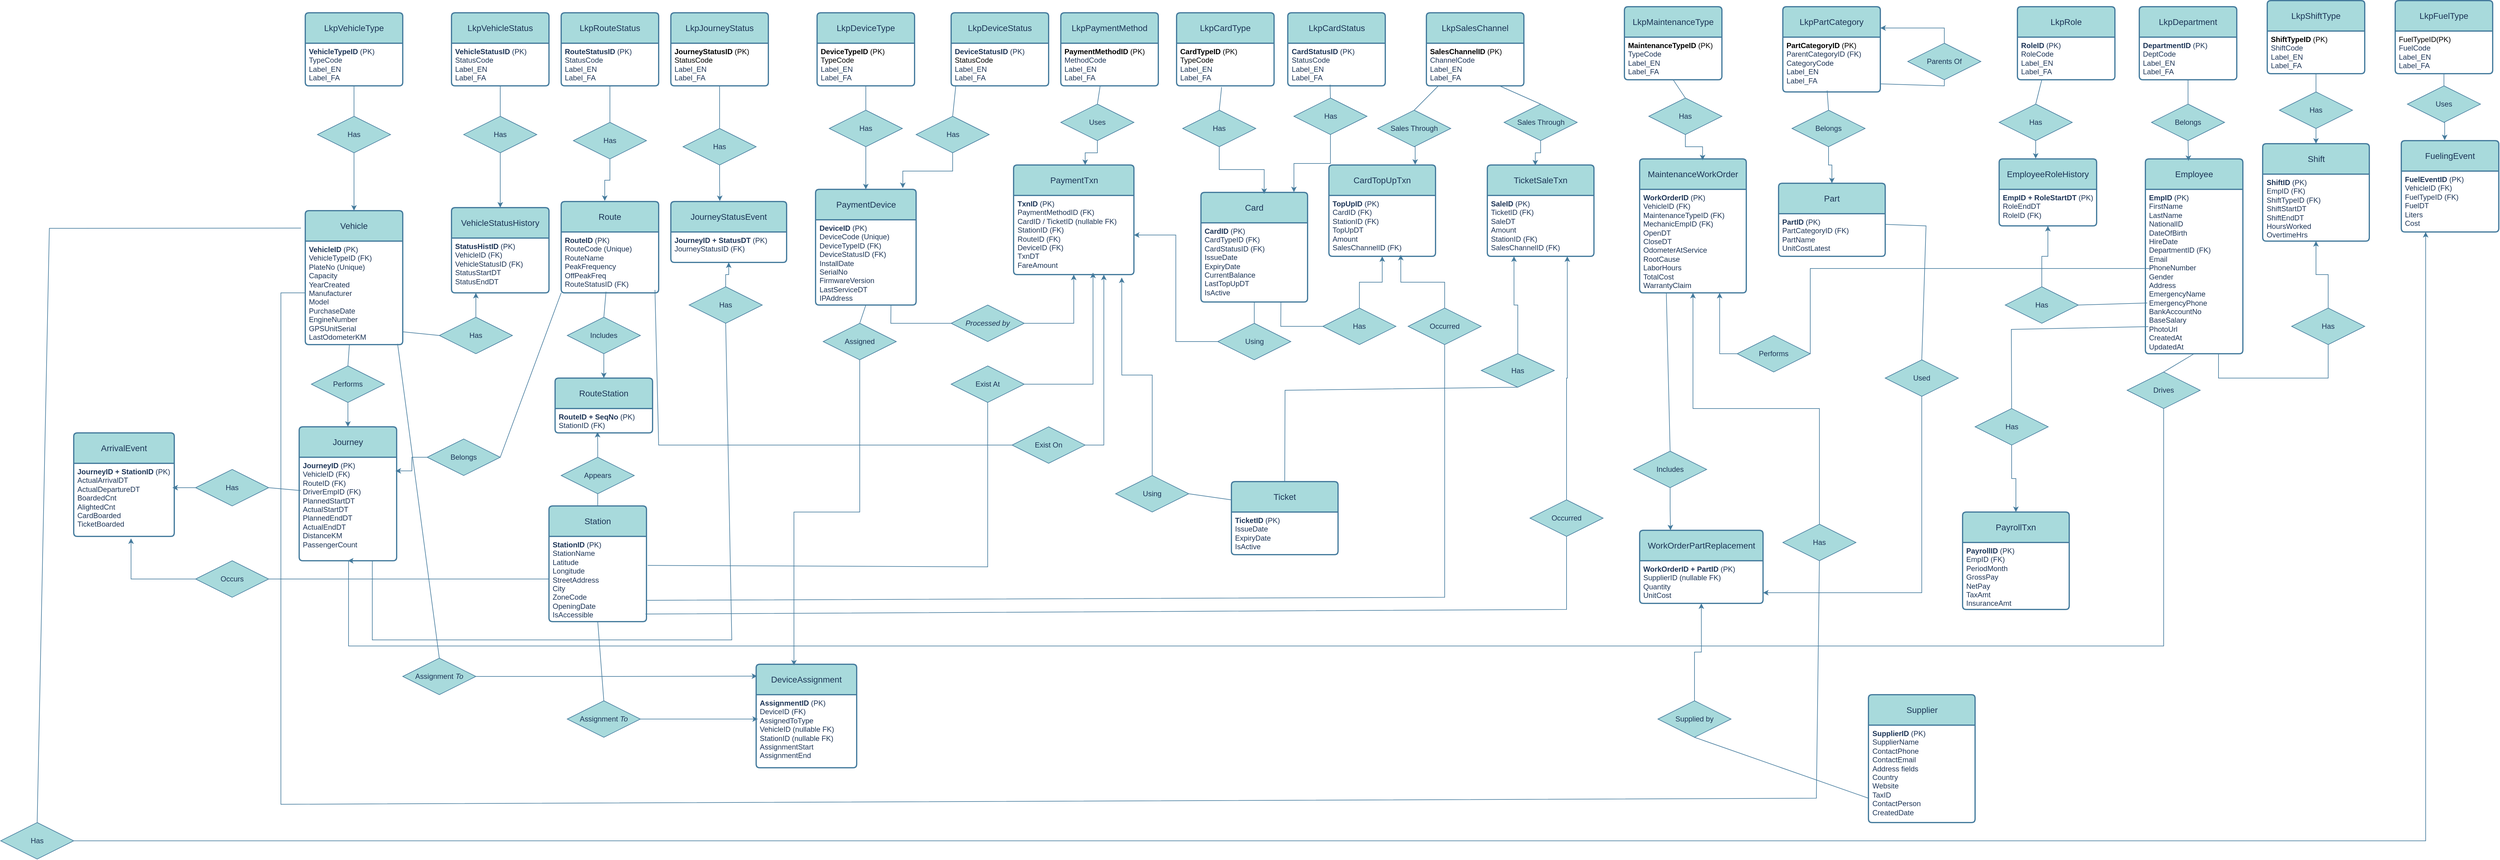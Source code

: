 <mxfile version="26.2.14">
  <diagram name="Page-1" id="ROxaPGcLxR9sagEnO0F-">
    <mxGraphModel dx="6005" dy="2503" grid="1" gridSize="10" guides="1" tooltips="1" connect="1" arrows="1" fold="1" page="1" pageScale="1" pageWidth="850" pageHeight="1100" math="0" shadow="0">
      <root>
        <mxCell id="0" />
        <mxCell id="1" parent="0" />
        <mxCell id="zYAFex58_-Hg5FmRaFq3-38" value="LkpVehicleType" style="swimlane;childLayout=stackLayout;horizontal=1;startSize=50;horizontalStack=0;rounded=1;fontSize=14;fontStyle=0;strokeWidth=2;resizeParent=0;resizeLast=1;shadow=0;dashed=0;align=center;arcSize=4;whiteSpace=wrap;html=1;labelBackgroundColor=none;fillColor=#A8DADC;strokeColor=#457B9D;fontColor=#1D3557;" vertex="1" parent="1">
          <mxGeometry x="-2080" y="20" width="160" height="120" as="geometry" />
        </mxCell>
        <mxCell id="zYAFex58_-Hg5FmRaFq3-39" value="&lt;strong data-end=&quot;266&quot; data-start=&quot;249&quot;&gt;VehicleTypeID&lt;/strong&gt; (PK)&lt;div&gt;TypeCode&lt;/div&gt;&lt;div&gt;Label_EN&lt;/div&gt;&lt;div&gt;Label_FA&lt;/div&gt;" style="align=left;strokeColor=none;fillColor=none;spacingLeft=4;spacingRight=4;fontSize=12;verticalAlign=top;resizable=0;rotatable=0;part=1;html=1;whiteSpace=wrap;labelBackgroundColor=none;fontColor=#1D3557;" vertex="1" parent="zYAFex58_-Hg5FmRaFq3-38">
          <mxGeometry y="50" width="160" height="70" as="geometry" />
        </mxCell>
        <mxCell id="zYAFex58_-Hg5FmRaFq3-40" value="LkpVehicleStatus" style="swimlane;childLayout=stackLayout;horizontal=1;startSize=50;horizontalStack=0;rounded=1;fontSize=14;fontStyle=0;strokeWidth=2;resizeParent=0;resizeLast=1;shadow=0;dashed=0;align=center;arcSize=4;whiteSpace=wrap;html=1;labelBackgroundColor=none;fillColor=#A8DADC;strokeColor=#457B9D;fontColor=#1D3557;" vertex="1" parent="1">
          <mxGeometry x="-1840" y="20" width="160" height="120" as="geometry" />
        </mxCell>
        <mxCell id="zYAFex58_-Hg5FmRaFq3-41" value="&lt;div&gt;&lt;strong data-end=&quot;350&quot; data-start=&quot;331&quot;&gt;VehicleStatusID&lt;/strong&gt; (PK)&lt;/div&gt;&lt;div&gt;StatusCode&lt;/div&gt;&lt;div&gt;Label_EN&lt;/div&gt;&lt;div&gt;Label_FA&lt;/div&gt;" style="align=left;strokeColor=none;fillColor=none;spacingLeft=4;spacingRight=4;fontSize=12;verticalAlign=top;resizable=0;rotatable=0;part=1;html=1;whiteSpace=wrap;labelBackgroundColor=none;fontColor=#1D3557;" vertex="1" parent="zYAFex58_-Hg5FmRaFq3-40">
          <mxGeometry y="50" width="160" height="70" as="geometry" />
        </mxCell>
        <mxCell id="zYAFex58_-Hg5FmRaFq3-42" value="LkpRouteStatus" style="swimlane;childLayout=stackLayout;horizontal=1;startSize=50;horizontalStack=0;rounded=1;fontSize=14;fontStyle=0;strokeWidth=2;resizeParent=0;resizeLast=1;shadow=0;dashed=0;align=center;arcSize=4;whiteSpace=wrap;html=1;labelBackgroundColor=none;fillColor=#A8DADC;strokeColor=#457B9D;fontColor=#1D3557;" vertex="1" parent="1">
          <mxGeometry x="-1660" y="20" width="160" height="120" as="geometry" />
        </mxCell>
        <mxCell id="zYAFex58_-Hg5FmRaFq3-43" value="&lt;div&gt;&lt;strong data-end=&quot;432&quot; data-start=&quot;415&quot;&gt;RouteStatusID&lt;/strong&gt; (PK)&lt;/div&gt;&lt;div&gt;StatusCode&lt;/div&gt;&lt;div&gt;Label_EN&lt;/div&gt;&lt;div&gt;Label_FA&lt;/div&gt;" style="align=left;strokeColor=none;fillColor=none;spacingLeft=4;spacingRight=4;fontSize=12;verticalAlign=top;resizable=0;rotatable=0;part=1;html=1;whiteSpace=wrap;labelBackgroundColor=none;fontColor=#1D3557;" vertex="1" parent="zYAFex58_-Hg5FmRaFq3-42">
          <mxGeometry y="50" width="160" height="70" as="geometry" />
        </mxCell>
        <mxCell id="zYAFex58_-Hg5FmRaFq3-44" value="LkpJourneyStatus" style="swimlane;childLayout=stackLayout;horizontal=1;startSize=50;horizontalStack=0;rounded=1;fontSize=14;fontStyle=0;strokeWidth=2;resizeParent=0;resizeLast=1;shadow=0;dashed=0;align=center;arcSize=4;whiteSpace=wrap;html=1;labelBackgroundColor=none;fillColor=#A8DADC;strokeColor=#457B9D;fontColor=#1D3557;" vertex="1" parent="1">
          <mxGeometry x="-1480" y="20" width="160" height="120" as="geometry" />
        </mxCell>
        <mxCell id="zYAFex58_-Hg5FmRaFq3-45" value="&lt;div&gt;&lt;strong style=&quot;background-color: transparent; color: light-dark(rgb(0, 0, 0), rgb(255, 255, 255));&quot; data-end=&quot;518&quot; data-start=&quot;499&quot;&gt;JourneyStatusID&lt;/strong&gt;&lt;span style=&quot;background-color: transparent; color: light-dark(rgb(0, 0, 0), rgb(255, 255, 255));&quot;&gt; (PK)&lt;/span&gt;&lt;/div&gt;&lt;div&gt;&lt;span style=&quot;background-color: transparent; color: light-dark(rgb(0, 0, 0), rgb(255, 255, 255));&quot;&gt;StatusCode&lt;/span&gt;&lt;/div&gt;&lt;div&gt;Label_EN&lt;/div&gt;&lt;div&gt;Label_FA&lt;/div&gt;" style="align=left;strokeColor=none;fillColor=none;spacingLeft=4;spacingRight=4;fontSize=12;verticalAlign=top;resizable=0;rotatable=0;part=1;html=1;whiteSpace=wrap;labelBackgroundColor=none;fontColor=#1D3557;" vertex="1" parent="zYAFex58_-Hg5FmRaFq3-44">
          <mxGeometry y="50" width="160" height="70" as="geometry" />
        </mxCell>
        <mxCell id="zYAFex58_-Hg5FmRaFq3-48" value="LkpDeviceType" style="swimlane;childLayout=stackLayout;horizontal=1;startSize=50;horizontalStack=0;rounded=1;fontSize=14;fontStyle=0;strokeWidth=2;resizeParent=0;resizeLast=1;shadow=0;dashed=0;align=center;arcSize=4;whiteSpace=wrap;html=1;labelBackgroundColor=none;fillColor=#A8DADC;strokeColor=#457B9D;fontColor=#1D3557;" vertex="1" parent="1">
          <mxGeometry x="-1240" y="20" width="160" height="120" as="geometry" />
        </mxCell>
        <mxCell id="zYAFex58_-Hg5FmRaFq3-49" value="&lt;div&gt;&lt;strong style=&quot;background-color: transparent; color: light-dark(rgb(0, 0, 0), rgb(255, 255, 255));&quot; data-end=&quot;598&quot; data-start=&quot;582&quot;&gt;DeviceTypeID&lt;/strong&gt;&lt;span style=&quot;background-color: transparent; color: light-dark(rgb(0, 0, 0), rgb(255, 255, 255));&quot;&gt;&amp;nbsp;(PK)&lt;/span&gt;&lt;/div&gt;&lt;div&gt;&lt;span style=&quot;background-color: transparent; color: light-dark(rgb(0, 0, 0), rgb(255, 255, 255));&quot;&gt;TypeCode&lt;/span&gt;&lt;/div&gt;&lt;div&gt;Label_EN&lt;/div&gt;&lt;div&gt;Label_FA&lt;/div&gt;" style="align=left;strokeColor=none;fillColor=none;spacingLeft=4;spacingRight=4;fontSize=12;verticalAlign=top;resizable=0;rotatable=0;part=1;html=1;whiteSpace=wrap;labelBackgroundColor=none;fontColor=#1D3557;" vertex="1" parent="zYAFex58_-Hg5FmRaFq3-48">
          <mxGeometry y="50" width="160" height="70" as="geometry" />
        </mxCell>
        <mxCell id="zYAFex58_-Hg5FmRaFq3-51" value="LkpDeviceStatus" style="swimlane;childLayout=stackLayout;horizontal=1;startSize=50;horizontalStack=0;rounded=1;fontSize=14;fontStyle=0;strokeWidth=2;resizeParent=0;resizeLast=1;shadow=0;dashed=0;align=center;arcSize=4;whiteSpace=wrap;html=1;labelBackgroundColor=none;fillColor=#A8DADC;strokeColor=#457B9D;fontColor=#1D3557;" vertex="1" parent="1">
          <mxGeometry x="-1020" y="20" width="160" height="120" as="geometry" />
        </mxCell>
        <mxCell id="zYAFex58_-Hg5FmRaFq3-52" value="&lt;div&gt;&lt;strong data-end=&quot;680&quot; data-start=&quot;662&quot;&gt;DeviceStatusID&lt;/strong&gt; (PK)&lt;/div&gt;&lt;div&gt;&lt;span style=&quot;background-color: transparent; color: light-dark(rgb(0, 0, 0), rgb(255, 255, 255));&quot;&gt;StatusCode&lt;/span&gt;&lt;/div&gt;&lt;div&gt;Label_EN&lt;/div&gt;&lt;div&gt;Label_FA&lt;/div&gt;" style="align=left;strokeColor=none;fillColor=none;spacingLeft=4;spacingRight=4;fontSize=12;verticalAlign=top;resizable=0;rotatable=0;part=1;html=1;whiteSpace=wrap;labelBackgroundColor=none;fontColor=#1D3557;" vertex="1" parent="zYAFex58_-Hg5FmRaFq3-51">
          <mxGeometry y="50" width="160" height="70" as="geometry" />
        </mxCell>
        <mxCell id="zYAFex58_-Hg5FmRaFq3-53" value="LkpCardType" style="swimlane;childLayout=stackLayout;horizontal=1;startSize=50;horizontalStack=0;rounded=1;fontSize=14;fontStyle=0;strokeWidth=2;resizeParent=0;resizeLast=1;shadow=0;dashed=0;align=center;arcSize=4;whiteSpace=wrap;html=1;labelBackgroundColor=none;fillColor=#A8DADC;strokeColor=#457B9D;fontColor=#1D3557;" vertex="1" parent="1">
          <mxGeometry x="-650" y="20" width="160" height="120" as="geometry" />
        </mxCell>
        <mxCell id="zYAFex58_-Hg5FmRaFq3-54" value="&lt;div&gt;&lt;span style=&quot;background-color: transparent; color: light-dark(rgb(0, 0, 0), rgb(255, 255, 255));&quot;&gt;&lt;b&gt;CardTypeID&lt;/b&gt;&lt;/span&gt;&lt;span style=&quot;background-color: transparent; color: light-dark(rgb(0, 0, 0), rgb(255, 255, 255));&quot;&gt;&amp;nbsp;(PK)&lt;/span&gt;&lt;/div&gt;&lt;div&gt;&lt;span style=&quot;background-color: transparent; color: light-dark(rgb(0, 0, 0), rgb(255, 255, 255));&quot;&gt;TypeCode&lt;/span&gt;&lt;/div&gt;&lt;div&gt;Label_EN&lt;/div&gt;&lt;div&gt;Label_FA&lt;/div&gt;" style="align=left;strokeColor=none;fillColor=none;spacingLeft=4;spacingRight=4;fontSize=12;verticalAlign=top;resizable=0;rotatable=0;part=1;html=1;whiteSpace=wrap;labelBackgroundColor=none;fontColor=#1D3557;" vertex="1" parent="zYAFex58_-Hg5FmRaFq3-53">
          <mxGeometry y="50" width="160" height="70" as="geometry" />
        </mxCell>
        <mxCell id="zYAFex58_-Hg5FmRaFq3-63" value="LkpPaymentMethod" style="swimlane;childLayout=stackLayout;horizontal=1;startSize=50;horizontalStack=0;rounded=1;fontSize=14;fontStyle=0;strokeWidth=2;resizeParent=0;resizeLast=1;shadow=0;dashed=0;align=center;arcSize=4;whiteSpace=wrap;html=1;labelBackgroundColor=none;fillColor=#A8DADC;strokeColor=#457B9D;fontColor=#1D3557;" vertex="1" parent="1">
          <mxGeometry x="-840" y="20" width="160" height="120" as="geometry" />
        </mxCell>
        <mxCell id="zYAFex58_-Hg5FmRaFq3-64" value="&lt;div&gt;&lt;strong style=&quot;background-color: transparent; color: light-dark(rgb(0, 0, 0), rgb(255, 255, 255));&quot; data-end=&quot;920&quot; data-start=&quot;901&quot;&gt;PaymentMethodID&lt;/strong&gt;&lt;span style=&quot;background-color: transparent; color: light-dark(rgb(0, 0, 0), rgb(255, 255, 255));&quot;&gt; (PK)&lt;/span&gt;&lt;/div&gt;&lt;div&gt;MethodCode&lt;/div&gt;&lt;div&gt;Label_EN&lt;/div&gt;&lt;div&gt;Label_FA&lt;/div&gt;" style="align=left;strokeColor=none;fillColor=none;spacingLeft=4;spacingRight=4;fontSize=12;verticalAlign=top;resizable=0;rotatable=0;part=1;html=1;whiteSpace=wrap;labelBackgroundColor=none;fontColor=#1D3557;" vertex="1" parent="zYAFex58_-Hg5FmRaFq3-63">
          <mxGeometry y="50" width="160" height="70" as="geometry" />
        </mxCell>
        <mxCell id="zYAFex58_-Hg5FmRaFq3-68" value="LkpSalesChannel" style="swimlane;childLayout=stackLayout;horizontal=1;startSize=50;horizontalStack=0;rounded=1;fontSize=14;fontStyle=0;strokeWidth=2;resizeParent=0;resizeLast=1;shadow=0;dashed=0;align=center;arcSize=4;whiteSpace=wrap;html=1;labelBackgroundColor=none;fillColor=#A8DADC;strokeColor=#457B9D;fontColor=#1D3557;" vertex="1" parent="1">
          <mxGeometry x="-240" y="20" width="160" height="120" as="geometry" />
        </mxCell>
        <mxCell id="zYAFex58_-Hg5FmRaFq3-69" value="&lt;div&gt;&lt;strong style=&quot;background-color: transparent; color: light-dark(rgb(0, 0, 0), rgb(255, 255, 255));&quot; data-end=&quot;1004&quot; data-start=&quot;986&quot;&gt;SalesChannelID&lt;/strong&gt;&lt;span style=&quot;background-color: transparent; color: light-dark(rgb(0, 0, 0), rgb(255, 255, 255));&quot;&gt;&amp;nbsp;(PK)&lt;/span&gt;&lt;/div&gt;&lt;div&gt;ChannelCode&lt;/div&gt;&lt;div&gt;Label_EN&lt;/div&gt;&lt;div&gt;Label_FA&lt;/div&gt;" style="align=left;strokeColor=none;fillColor=none;spacingLeft=4;spacingRight=4;fontSize=12;verticalAlign=top;resizable=0;rotatable=0;part=1;html=1;whiteSpace=wrap;labelBackgroundColor=none;fontColor=#1D3557;" vertex="1" parent="zYAFex58_-Hg5FmRaFq3-68">
          <mxGeometry y="50" width="160" height="70" as="geometry" />
        </mxCell>
        <mxCell id="zYAFex58_-Hg5FmRaFq3-70" value="LkpMaintenanceType" style="swimlane;childLayout=stackLayout;horizontal=1;startSize=50;horizontalStack=0;rounded=1;fontSize=14;fontStyle=0;strokeWidth=2;resizeParent=0;resizeLast=1;shadow=0;dashed=0;align=center;arcSize=4;whiteSpace=wrap;html=1;labelBackgroundColor=none;fillColor=#A8DADC;strokeColor=#457B9D;fontColor=#1D3557;" vertex="1" parent="1">
          <mxGeometry x="85" y="10" width="160" height="120" as="geometry" />
        </mxCell>
        <mxCell id="zYAFex58_-Hg5FmRaFq3-71" value="&lt;div&gt;&lt;strong style=&quot;background-color: transparent; color: light-dark(rgb(0, 0, 0), rgb(255, 255, 255));&quot; data-end=&quot;1004&quot; data-start=&quot;986&quot;&gt;MaintenanceTypeID&lt;/strong&gt;&lt;span style=&quot;background-color: transparent; color: light-dark(rgb(0, 0, 0), rgb(255, 255, 255));&quot;&gt;&amp;nbsp;(PK)&lt;/span&gt;&lt;/div&gt;&lt;div&gt;TypeCode&lt;/div&gt;&lt;div&gt;Label_EN&lt;/div&gt;&lt;div&gt;Label_FA&lt;/div&gt;" style="align=left;strokeColor=none;fillColor=none;spacingLeft=4;spacingRight=4;fontSize=12;verticalAlign=top;resizable=0;rotatable=0;part=1;html=1;whiteSpace=wrap;labelBackgroundColor=none;fontColor=#1D3557;" vertex="1" parent="zYAFex58_-Hg5FmRaFq3-70">
          <mxGeometry y="50" width="160" height="70" as="geometry" />
        </mxCell>
        <mxCell id="zYAFex58_-Hg5FmRaFq3-72" value="LkpPartCategory" style="swimlane;childLayout=stackLayout;horizontal=1;startSize=50;horizontalStack=0;rounded=1;fontSize=14;fontStyle=0;strokeWidth=2;resizeParent=0;resizeLast=1;shadow=0;dashed=0;align=center;arcSize=4;whiteSpace=wrap;html=1;labelBackgroundColor=none;fillColor=#A8DADC;strokeColor=#457B9D;fontColor=#1D3557;" vertex="1" parent="1">
          <mxGeometry x="345" y="10" width="160" height="140" as="geometry" />
        </mxCell>
        <mxCell id="zYAFex58_-Hg5FmRaFq3-73" value="&lt;div&gt;&lt;strong style=&quot;background-color: transparent; color: light-dark(rgb(0, 0, 0), rgb(255, 255, 255));&quot; data-end=&quot;1004&quot; data-start=&quot;986&quot;&gt;PartCategoryID&lt;/strong&gt;&lt;span style=&quot;background-color: transparent; color: light-dark(rgb(0, 0, 0), rgb(255, 255, 255));&quot;&gt;&amp;nbsp;(PK)&lt;/span&gt;&lt;/div&gt;&lt;div&gt;ParentCategoryID (FK)&lt;/div&gt;&lt;div&gt;CategoryCode&lt;/div&gt;&lt;div&gt;Label_EN&lt;/div&gt;&lt;div&gt;Label_FA&lt;/div&gt;" style="align=left;strokeColor=none;fillColor=none;spacingLeft=4;spacingRight=4;fontSize=12;verticalAlign=top;resizable=0;rotatable=0;part=1;html=1;whiteSpace=wrap;labelBackgroundColor=none;fontColor=#1D3557;" vertex="1" parent="zYAFex58_-Hg5FmRaFq3-72">
          <mxGeometry y="50" width="160" height="90" as="geometry" />
        </mxCell>
        <mxCell id="zYAFex58_-Hg5FmRaFq3-74" value="LkpRole" style="swimlane;childLayout=stackLayout;horizontal=1;startSize=50;horizontalStack=0;rounded=1;fontSize=14;fontStyle=0;strokeWidth=2;resizeParent=0;resizeLast=1;shadow=0;dashed=0;align=center;arcSize=4;whiteSpace=wrap;html=1;labelBackgroundColor=none;fillColor=#A8DADC;strokeColor=#457B9D;fontColor=#1D3557;" vertex="1" parent="1">
          <mxGeometry x="730" y="10" width="160" height="120" as="geometry" />
        </mxCell>
        <mxCell id="zYAFex58_-Hg5FmRaFq3-75" value="&lt;div&gt;&lt;strong data-end=&quot;1278&quot; data-start=&quot;1268&quot;&gt;RoleID&lt;/strong&gt; (PK)&lt;/div&gt;&lt;div&gt;RoleCode&lt;/div&gt;&lt;div&gt;Label_EN&lt;/div&gt;&lt;div&gt;Label_FA&lt;/div&gt;" style="align=left;strokeColor=none;fillColor=none;spacingLeft=4;spacingRight=4;fontSize=12;verticalAlign=top;resizable=0;rotatable=0;part=1;html=1;whiteSpace=wrap;labelBackgroundColor=none;fontColor=#1D3557;" vertex="1" parent="zYAFex58_-Hg5FmRaFq3-74">
          <mxGeometry y="50" width="160" height="70" as="geometry" />
        </mxCell>
        <mxCell id="zYAFex58_-Hg5FmRaFq3-77" value="LkpDepartment" style="swimlane;childLayout=stackLayout;horizontal=1;startSize=50;horizontalStack=0;rounded=1;fontSize=14;fontStyle=0;strokeWidth=2;resizeParent=0;resizeLast=1;shadow=0;dashed=0;align=center;arcSize=4;whiteSpace=wrap;html=1;labelBackgroundColor=none;fillColor=#A8DADC;strokeColor=#457B9D;fontColor=#1D3557;" vertex="1" parent="1">
          <mxGeometry x="930" y="10" width="160" height="120" as="geometry" />
        </mxCell>
        <mxCell id="zYAFex58_-Hg5FmRaFq3-78" value="&lt;div&gt;&lt;strong data-end=&quot;1278&quot; data-start=&quot;1268&quot;&gt;DepartmentID&lt;/strong&gt; (PK)&lt;/div&gt;&lt;div&gt;DeptCode&lt;/div&gt;&lt;div&gt;Label_EN&lt;/div&gt;&lt;div&gt;Label_FA&lt;/div&gt;" style="align=left;strokeColor=none;fillColor=none;spacingLeft=4;spacingRight=4;fontSize=12;verticalAlign=top;resizable=0;rotatable=0;part=1;html=1;whiteSpace=wrap;labelBackgroundColor=none;fontColor=#1D3557;" vertex="1" parent="zYAFex58_-Hg5FmRaFq3-77">
          <mxGeometry y="50" width="160" height="70" as="geometry" />
        </mxCell>
        <mxCell id="zYAFex58_-Hg5FmRaFq3-79" value="LkpShiftType" style="swimlane;childLayout=stackLayout;horizontal=1;startSize=50;horizontalStack=0;rounded=1;fontSize=14;fontStyle=0;strokeWidth=2;resizeParent=0;resizeLast=1;shadow=0;dashed=0;align=center;arcSize=4;whiteSpace=wrap;html=1;labelBackgroundColor=none;fillColor=#A8DADC;strokeColor=#457B9D;fontColor=#1D3557;" vertex="1" parent="1">
          <mxGeometry x="1140" width="160" height="120" as="geometry" />
        </mxCell>
        <mxCell id="zYAFex58_-Hg5FmRaFq3-80" value="&lt;div&gt;&lt;strong style=&quot;background-color: transparent; color: light-dark(rgb(0, 0, 0), rgb(255, 255, 255));&quot; data-end=&quot;1432&quot; data-start=&quot;1417&quot;&gt;ShiftTypeID&lt;/strong&gt;&lt;span style=&quot;background-color: transparent; color: light-dark(rgb(0, 0, 0), rgb(255, 255, 255));&quot;&gt; (PK)&lt;/span&gt;&lt;/div&gt;&lt;div&gt;ShiftCode&lt;/div&gt;&lt;div&gt;Label_EN&lt;/div&gt;&lt;div&gt;Label_FA&lt;/div&gt;" style="align=left;strokeColor=none;fillColor=none;spacingLeft=4;spacingRight=4;fontSize=12;verticalAlign=top;resizable=0;rotatable=0;part=1;html=1;whiteSpace=wrap;labelBackgroundColor=none;fontColor=#1D3557;" vertex="1" parent="zYAFex58_-Hg5FmRaFq3-79">
          <mxGeometry y="50" width="160" height="70" as="geometry" />
        </mxCell>
        <mxCell id="zYAFex58_-Hg5FmRaFq3-81" value="LkpFuelType" style="swimlane;childLayout=stackLayout;horizontal=1;startSize=50;horizontalStack=0;rounded=1;fontSize=14;fontStyle=0;strokeWidth=2;resizeParent=0;resizeLast=1;shadow=0;dashed=0;align=center;arcSize=4;whiteSpace=wrap;html=1;labelBackgroundColor=none;fillColor=#A8DADC;strokeColor=#457B9D;fontColor=#1D3557;" vertex="1" parent="1">
          <mxGeometry x="1350" width="160" height="120" as="geometry" />
        </mxCell>
        <mxCell id="zYAFex58_-Hg5FmRaFq3-82" value="&lt;div&gt;&lt;span style=&quot;background-color: transparent; color: light-dark(rgb(0, 0, 0), rgb(255, 255, 255));&quot;&gt;FuelTypeID&lt;/span&gt;&lt;span style=&quot;background-color: transparent; color: light-dark(rgb(0, 0, 0), rgb(255, 255, 255));&quot;&gt;(PK)&lt;/span&gt;&lt;/div&gt;&lt;div&gt;FuelCode&lt;/div&gt;&lt;div&gt;Label_EN&lt;/div&gt;&lt;div&gt;Label_FA&lt;/div&gt;" style="align=left;strokeColor=none;fillColor=none;spacingLeft=4;spacingRight=4;fontSize=12;verticalAlign=top;resizable=0;rotatable=0;part=1;html=1;whiteSpace=wrap;labelBackgroundColor=none;fontColor=#1D3557;" vertex="1" parent="zYAFex58_-Hg5FmRaFq3-81">
          <mxGeometry y="50" width="160" height="70" as="geometry" />
        </mxCell>
        <mxCell id="zYAFex58_-Hg5FmRaFq3-83" value="Station" style="swimlane;childLayout=stackLayout;horizontal=1;startSize=50;horizontalStack=0;rounded=1;fontSize=14;fontStyle=0;strokeWidth=2;resizeParent=0;resizeLast=1;shadow=0;dashed=0;align=center;arcSize=4;whiteSpace=wrap;html=1;labelBackgroundColor=none;fillColor=#A8DADC;strokeColor=#457B9D;fontColor=#1D3557;" vertex="1" parent="1">
          <mxGeometry x="-1680" y="830" width="160" height="190" as="geometry" />
        </mxCell>
        <mxCell id="zYAFex58_-Hg5FmRaFq3-84" value="&lt;strong data-end=&quot;1607&quot; data-start=&quot;1594&quot;&gt;StationID&lt;/strong&gt; (PK)&lt;div&gt;StationName&lt;/div&gt;&lt;div&gt;Latitude&lt;/div&gt;&lt;div&gt;Longitude&lt;/div&gt;&lt;div&gt;StreetAddress&lt;/div&gt;&lt;div&gt;City&lt;/div&gt;&lt;div&gt;ZoneCode&lt;/div&gt;&lt;div&gt;OpeningDate&lt;/div&gt;&lt;div&gt;IsAccessible&lt;/div&gt;" style="align=left;strokeColor=none;fillColor=none;spacingLeft=4;spacingRight=4;fontSize=12;verticalAlign=top;resizable=0;rotatable=0;part=1;html=1;whiteSpace=wrap;labelBackgroundColor=none;fontColor=#1D3557;" vertex="1" parent="zYAFex58_-Hg5FmRaFq3-83">
          <mxGeometry y="50" width="160" height="140" as="geometry" />
        </mxCell>
        <mxCell id="zYAFex58_-Hg5FmRaFq3-85" value="Route" style="swimlane;childLayout=stackLayout;horizontal=1;startSize=50;horizontalStack=0;rounded=1;fontSize=14;fontStyle=0;strokeWidth=2;resizeParent=0;resizeLast=1;shadow=0;dashed=0;align=center;arcSize=4;whiteSpace=wrap;html=1;labelBackgroundColor=none;fillColor=#A8DADC;strokeColor=#457B9D;fontColor=#1D3557;" vertex="1" parent="1">
          <mxGeometry x="-1660" y="330" width="160" height="150" as="geometry" />
        </mxCell>
        <mxCell id="zYAFex58_-Hg5FmRaFq3-86" value="&lt;strong data-end=&quot;1734&quot; data-start=&quot;1723&quot;&gt;RouteID&lt;/strong&gt; (PK)&lt;div&gt;RouteCode (Unique) RouteName&lt;/div&gt;&lt;div&gt;PeakFrequency OffPeakFreq&lt;/div&gt;&lt;div&gt;RouteStatusID (FK)&lt;/div&gt;" style="align=left;strokeColor=none;fillColor=none;spacingLeft=4;spacingRight=4;fontSize=12;verticalAlign=top;resizable=0;rotatable=0;part=1;html=1;whiteSpace=wrap;labelBackgroundColor=none;fontColor=#1D3557;" vertex="1" parent="zYAFex58_-Hg5FmRaFq3-85">
          <mxGeometry y="50" width="160" height="100" as="geometry" />
        </mxCell>
        <mxCell id="zYAFex58_-Hg5FmRaFq3-87" value="RouteStation" style="swimlane;childLayout=stackLayout;horizontal=1;startSize=50;horizontalStack=0;rounded=1;fontSize=14;fontStyle=0;strokeWidth=2;resizeParent=0;resizeLast=1;shadow=0;dashed=0;align=center;arcSize=4;whiteSpace=wrap;html=1;labelBackgroundColor=none;fillColor=#A8DADC;strokeColor=#457B9D;fontColor=#1D3557;" vertex="1" parent="1">
          <mxGeometry x="-1670" y="620" width="160" height="90" as="geometry" />
        </mxCell>
        <mxCell id="zYAFex58_-Hg5FmRaFq3-88" value="&lt;strong data-end=&quot;1863&quot; data-start=&quot;1844&quot;&gt;RouteID + SeqNo&lt;/strong&gt; (PK)&lt;div&gt;StationID (FK)&lt;/div&gt;" style="align=left;strokeColor=none;fillColor=none;spacingLeft=4;spacingRight=4;fontSize=12;verticalAlign=top;resizable=0;rotatable=0;part=1;html=1;whiteSpace=wrap;labelBackgroundColor=none;fontColor=#1D3557;" vertex="1" parent="zYAFex58_-Hg5FmRaFq3-87">
          <mxGeometry y="50" width="160" height="40" as="geometry" />
        </mxCell>
        <mxCell id="zYAFex58_-Hg5FmRaFq3-89" value="Vehicle" style="swimlane;childLayout=stackLayout;horizontal=1;startSize=50;horizontalStack=0;rounded=1;fontSize=14;fontStyle=0;strokeWidth=2;resizeParent=0;resizeLast=1;shadow=0;dashed=0;align=center;arcSize=4;whiteSpace=wrap;html=1;labelBackgroundColor=none;fillColor=#A8DADC;strokeColor=#457B9D;fontColor=#1D3557;" vertex="1" parent="1">
          <mxGeometry x="-2080" y="345" width="160" height="220" as="geometry" />
        </mxCell>
        <mxCell id="zYAFex58_-Hg5FmRaFq3-90" value="&lt;strong data-end=&quot;1916&quot; data-start=&quot;1903&quot;&gt;VehicleID&lt;/strong&gt; (PK)&lt;div&gt;VehicleTypeID (FK)&lt;/div&gt;&lt;div&gt;PlateNo (Unique)&amp;nbsp;&lt;/div&gt;&lt;div&gt;Capacity&lt;/div&gt;&lt;div&gt;YearCreated&lt;/div&gt;&lt;div&gt;Manufacturer&lt;/div&gt;&lt;div&gt;Model&lt;/div&gt;&lt;div&gt;PurchaseDate EngineNumber GPSUnitSerial&lt;/div&gt;&lt;div&gt;LastOdometerKM&lt;/div&gt;" style="align=left;strokeColor=none;fillColor=none;spacingLeft=4;spacingRight=4;fontSize=12;verticalAlign=top;resizable=0;rotatable=0;part=1;html=1;whiteSpace=wrap;labelBackgroundColor=none;fontColor=#1D3557;" vertex="1" parent="zYAFex58_-Hg5FmRaFq3-89">
          <mxGeometry y="50" width="160" height="170" as="geometry" />
        </mxCell>
        <mxCell id="zYAFex58_-Hg5FmRaFq3-91" value="VehicleStatusHistory" style="swimlane;childLayout=stackLayout;horizontal=1;startSize=50;horizontalStack=0;rounded=1;fontSize=14;fontStyle=0;strokeWidth=2;resizeParent=0;resizeLast=1;shadow=0;dashed=0;align=center;arcSize=4;whiteSpace=wrap;html=1;labelBackgroundColor=none;fillColor=#A8DADC;strokeColor=#457B9D;fontColor=#1D3557;" vertex="1" parent="1">
          <mxGeometry x="-1840" y="340" width="160" height="140" as="geometry" />
        </mxCell>
        <mxCell id="zYAFex58_-Hg5FmRaFq3-92" value="&lt;strong data-end=&quot;2114&quot; data-start=&quot;2098&quot;&gt;StatusHistID&lt;/strong&gt; (PK)&lt;div&gt;VehicleID (FK) VehicleStatusID (FK)&lt;/div&gt;&lt;div&gt;StatusStartDT&lt;/div&gt;&lt;div&gt;StatusEndDT&lt;/div&gt;" style="align=left;strokeColor=none;fillColor=none;spacingLeft=4;spacingRight=4;fontSize=12;verticalAlign=top;resizable=0;rotatable=0;part=1;html=1;whiteSpace=wrap;labelBackgroundColor=none;fontColor=#1D3557;" vertex="1" parent="zYAFex58_-Hg5FmRaFq3-91">
          <mxGeometry y="50" width="160" height="90" as="geometry" />
        </mxCell>
        <mxCell id="zYAFex58_-Hg5FmRaFq3-93" value="Journey" style="swimlane;childLayout=stackLayout;horizontal=1;startSize=50;horizontalStack=0;rounded=1;fontSize=14;fontStyle=0;strokeWidth=2;resizeParent=0;resizeLast=1;shadow=0;dashed=0;align=center;arcSize=4;whiteSpace=wrap;html=1;labelBackgroundColor=none;fillColor=#A8DADC;strokeColor=#457B9D;fontColor=#1D3557;" vertex="1" parent="1">
          <mxGeometry x="-2090" y="700" width="160" height="220" as="geometry" />
        </mxCell>
        <mxCell id="zYAFex58_-Hg5FmRaFq3-94" value="&lt;strong data-end=&quot;2218&quot; data-start=&quot;2205&quot;&gt;JourneyID&lt;/strong&gt; (PK)&lt;div&gt;VehicleID (FK)&lt;/div&gt;&lt;div&gt;RouteID (FK)&lt;/div&gt;&lt;div&gt;DriverEmpID (FK)&lt;/div&gt;&lt;div&gt;PlannedStartDT ActualStartDT&lt;/div&gt;&lt;div&gt;PlannedEndDT ActualEndDT&lt;/div&gt;&lt;div&gt;DistanceKM PassengerCount&lt;/div&gt;" style="align=left;strokeColor=none;fillColor=none;spacingLeft=4;spacingRight=4;fontSize=12;verticalAlign=top;resizable=0;rotatable=0;part=1;html=1;whiteSpace=wrap;labelBackgroundColor=none;fontColor=#1D3557;" vertex="1" parent="zYAFex58_-Hg5FmRaFq3-93">
          <mxGeometry y="50" width="160" height="170" as="geometry" />
        </mxCell>
        <mxCell id="zYAFex58_-Hg5FmRaFq3-95" value="JourneyStatusEvent" style="swimlane;childLayout=stackLayout;horizontal=1;startSize=50;horizontalStack=0;rounded=1;fontSize=14;fontStyle=0;strokeWidth=2;resizeParent=0;resizeLast=1;shadow=0;dashed=0;align=center;arcSize=4;whiteSpace=wrap;html=1;labelBackgroundColor=none;fillColor=#A8DADC;strokeColor=#457B9D;fontColor=#1D3557;" vertex="1" parent="1">
          <mxGeometry x="-1480" y="330" width="190" height="100" as="geometry" />
        </mxCell>
        <mxCell id="zYAFex58_-Hg5FmRaFq3-96" value="&lt;strong data-end=&quot;2430&quot; data-start=&quot;2406&quot;&gt;JourneyID + StatusDT&lt;/strong&gt; (PK)&lt;div&gt;JourneyStatusID (FK)&lt;/div&gt;" style="align=left;strokeColor=none;fillColor=none;spacingLeft=4;spacingRight=4;fontSize=12;verticalAlign=top;resizable=0;rotatable=0;part=1;html=1;whiteSpace=wrap;labelBackgroundColor=none;fontColor=#1D3557;" vertex="1" parent="zYAFex58_-Hg5FmRaFq3-95">
          <mxGeometry y="50" width="190" height="50" as="geometry" />
        </mxCell>
        <mxCell id="zYAFex58_-Hg5FmRaFq3-97" value="ArrivalEvent" style="swimlane;childLayout=stackLayout;horizontal=1;startSize=50;horizontalStack=0;rounded=1;fontSize=14;fontStyle=0;strokeWidth=2;resizeParent=0;resizeLast=1;shadow=0;dashed=0;align=center;arcSize=4;whiteSpace=wrap;html=1;labelBackgroundColor=none;fillColor=#A8DADC;strokeColor=#457B9D;fontColor=#1D3557;" vertex="1" parent="1">
          <mxGeometry x="-2460" y="710" width="165" height="170" as="geometry" />
        </mxCell>
        <mxCell id="zYAFex58_-Hg5FmRaFq3-98" value="&lt;strong data-end=&quot;2506&quot; data-start=&quot;2481&quot;&gt;JourneyID + StationID&lt;/strong&gt; (PK)&lt;div&gt;ActualArrivalDT ActualDepartureDT&lt;/div&gt;&lt;div&gt;BoardedCnt&lt;/div&gt;&lt;div&gt;AlightedCnt&lt;/div&gt;&lt;div&gt;CardBoarded&lt;/div&gt;&lt;div&gt;TicketBoarded&lt;/div&gt;" style="align=left;strokeColor=none;fillColor=none;spacingLeft=4;spacingRight=4;fontSize=12;verticalAlign=top;resizable=0;rotatable=0;part=1;html=1;whiteSpace=wrap;labelBackgroundColor=none;fontColor=#1D3557;" vertex="1" parent="zYAFex58_-Hg5FmRaFq3-97">
          <mxGeometry y="50" width="165" height="120" as="geometry" />
        </mxCell>
        <mxCell id="zYAFex58_-Hg5FmRaFq3-99" value="PaymentDevice" style="swimlane;childLayout=stackLayout;horizontal=1;startSize=50;horizontalStack=0;rounded=1;fontSize=14;fontStyle=0;strokeWidth=2;resizeParent=0;resizeLast=1;shadow=0;dashed=0;align=center;arcSize=4;whiteSpace=wrap;html=1;labelBackgroundColor=none;fillColor=#A8DADC;strokeColor=#457B9D;fontColor=#1D3557;" vertex="1" parent="1">
          <mxGeometry x="-1242.5" y="310" width="165" height="190" as="geometry" />
        </mxCell>
        <mxCell id="zYAFex58_-Hg5FmRaFq3-100" value="&lt;strong data-end=&quot;2639&quot; data-start=&quot;2627&quot;&gt;DeviceID&lt;/strong&gt; (PK)&lt;div&gt;DeviceCode (Unique) DeviceTypeID (FK)&lt;/div&gt;&lt;div&gt;DeviceStatusID (FK)&lt;/div&gt;&lt;div&gt;InstallDate&lt;/div&gt;&lt;div&gt;SerialNo&lt;/div&gt;&lt;div&gt;FirmwareVersion LastServiceDT&lt;/div&gt;&lt;div&gt;IPAddress&lt;/div&gt;" style="align=left;strokeColor=none;fillColor=none;spacingLeft=4;spacingRight=4;fontSize=12;verticalAlign=top;resizable=0;rotatable=0;part=1;html=1;whiteSpace=wrap;labelBackgroundColor=none;fontColor=#1D3557;" vertex="1" parent="zYAFex58_-Hg5FmRaFq3-99">
          <mxGeometry y="50" width="165" height="140" as="geometry" />
        </mxCell>
        <mxCell id="zYAFex58_-Hg5FmRaFq3-101" value="DeviceAssignment" style="swimlane;childLayout=stackLayout;horizontal=1;startSize=50;horizontalStack=0;rounded=1;fontSize=14;fontStyle=0;strokeWidth=2;resizeParent=0;resizeLast=1;shadow=0;dashed=0;align=center;arcSize=4;whiteSpace=wrap;html=1;labelBackgroundColor=none;fillColor=#A8DADC;strokeColor=#457B9D;fontColor=#1D3557;" vertex="1" parent="1">
          <mxGeometry x="-1340" y="1090" width="165" height="170" as="geometry" />
        </mxCell>
        <mxCell id="zYAFex58_-Hg5FmRaFq3-102" value="&lt;strong data-end=&quot;2819&quot; data-start=&quot;2803&quot;&gt;AssignmentID&lt;/strong&gt; (PK)&lt;div&gt;DeviceID (FK) AssignedToType&lt;/div&gt;&lt;div&gt;VehicleID (nullable FK) StationID (nullable FK)&lt;/div&gt;&lt;div&gt;AssignmentStart AssignmentEnd&lt;/div&gt;" style="align=left;strokeColor=none;fillColor=none;spacingLeft=4;spacingRight=4;fontSize=12;verticalAlign=top;resizable=0;rotatable=0;part=1;html=1;whiteSpace=wrap;labelBackgroundColor=none;fontColor=#1D3557;" vertex="1" parent="zYAFex58_-Hg5FmRaFq3-101">
          <mxGeometry y="50" width="165" height="120" as="geometry" />
        </mxCell>
        <mxCell id="zYAFex58_-Hg5FmRaFq3-103" value="PaymentTxn" style="swimlane;childLayout=stackLayout;horizontal=1;startSize=50;horizontalStack=0;rounded=1;fontSize=14;fontStyle=0;strokeWidth=2;resizeParent=0;resizeLast=1;shadow=0;dashed=0;align=center;arcSize=4;whiteSpace=wrap;html=1;labelBackgroundColor=none;fillColor=#A8DADC;strokeColor=#457B9D;fontColor=#1D3557;" vertex="1" parent="1">
          <mxGeometry x="-917.5" y="270" width="197.5" height="180" as="geometry" />
        </mxCell>
        <mxCell id="zYAFex58_-Hg5FmRaFq3-104" value="&lt;strong data-end=&quot;2970&quot; data-start=&quot;2961&quot;&gt;TxnID&lt;/strong&gt; (PK)&lt;div&gt;PaymentMethodID (FK)&lt;/div&gt;&lt;div&gt;CardID / TicketID (nullable FK)&lt;/div&gt;&lt;div&gt;StationID (FK)&lt;/div&gt;&lt;div&gt;RouteID (FK)&lt;/div&gt;&lt;div&gt;DeviceID (FK)&lt;/div&gt;&lt;div&gt;TxnDT&amp;nbsp;&lt;/div&gt;&lt;div&gt;FareAmount&lt;/div&gt;&lt;div&gt;&lt;br&gt;&lt;/div&gt;" style="align=left;strokeColor=none;fillColor=none;spacingLeft=4;spacingRight=4;fontSize=12;verticalAlign=top;resizable=0;rotatable=0;part=1;html=1;whiteSpace=wrap;labelBackgroundColor=none;fontColor=#1D3557;" vertex="1" parent="zYAFex58_-Hg5FmRaFq3-103">
          <mxGeometry y="50" width="197.5" height="130" as="geometry" />
        </mxCell>
        <mxCell id="zYAFex58_-Hg5FmRaFq3-105" value="Card" style="swimlane;childLayout=stackLayout;horizontal=1;startSize=50;horizontalStack=0;rounded=1;fontSize=14;fontStyle=0;strokeWidth=2;resizeParent=0;resizeLast=1;shadow=0;dashed=0;align=center;arcSize=4;whiteSpace=wrap;html=1;labelBackgroundColor=none;fillColor=#A8DADC;strokeColor=#457B9D;fontColor=#1D3557;" vertex="1" parent="1">
          <mxGeometry x="-610" y="315" width="175" height="180" as="geometry" />
        </mxCell>
        <mxCell id="zYAFex58_-Hg5FmRaFq3-106" value="&lt;div&gt;&lt;strong data-end=&quot;3155&quot; data-start=&quot;3145&quot;&gt;CardID&lt;/strong&gt; (PK)&lt;/div&gt;&lt;div&gt;CardTypeID (FK)&lt;/div&gt;&lt;div&gt;CardStatusID (FK)&lt;/div&gt;&lt;div&gt;IssueDate&lt;/div&gt;&lt;div&gt;ExpiryDate&lt;/div&gt;&lt;div&gt;CurrentBalance&amp;nbsp;&lt;/div&gt;&lt;div&gt;LastTopUpDT&lt;/div&gt;&lt;div&gt;IsActive&lt;/div&gt;" style="align=left;strokeColor=none;fillColor=none;spacingLeft=4;spacingRight=4;fontSize=12;verticalAlign=top;resizable=0;rotatable=0;part=1;html=1;whiteSpace=wrap;labelBackgroundColor=none;fontColor=#1D3557;" vertex="1" parent="zYAFex58_-Hg5FmRaFq3-105">
          <mxGeometry y="50" width="175" height="130" as="geometry" />
        </mxCell>
        <mxCell id="zYAFex58_-Hg5FmRaFq3-107" value="CardTopUpTxn" style="swimlane;childLayout=stackLayout;horizontal=1;startSize=50;horizontalStack=0;rounded=1;fontSize=14;fontStyle=0;strokeWidth=2;resizeParent=0;resizeLast=1;shadow=0;dashed=0;align=center;arcSize=4;whiteSpace=wrap;html=1;labelBackgroundColor=none;fillColor=#A8DADC;strokeColor=#457B9D;fontColor=#1D3557;" vertex="1" parent="1">
          <mxGeometry x="-400" y="270" width="175" height="150" as="geometry" />
        </mxCell>
        <mxCell id="zYAFex58_-Hg5FmRaFq3-108" value="&lt;strong data-end=&quot;3296&quot; data-start=&quot;3285&quot;&gt;TopUpID&lt;/strong&gt; (PK)&lt;div&gt;CardID (FK)&lt;/div&gt;&lt;div&gt;StationID (FK)&lt;/div&gt;&lt;div&gt;TopUpDT&amp;nbsp;&lt;/div&gt;&lt;div&gt;Amount&lt;/div&gt;&lt;div&gt;SalesChannelID (FK)&lt;/div&gt;" style="align=left;strokeColor=none;fillColor=none;spacingLeft=4;spacingRight=4;fontSize=12;verticalAlign=top;resizable=0;rotatable=0;part=1;html=1;whiteSpace=wrap;labelBackgroundColor=none;fontColor=#1D3557;" vertex="1" parent="zYAFex58_-Hg5FmRaFq3-107">
          <mxGeometry y="50" width="175" height="100" as="geometry" />
        </mxCell>
        <mxCell id="zYAFex58_-Hg5FmRaFq3-109" value="Ticket" style="swimlane;childLayout=stackLayout;horizontal=1;startSize=50;horizontalStack=0;rounded=1;fontSize=14;fontStyle=0;strokeWidth=2;resizeParent=0;resizeLast=1;shadow=0;dashed=0;align=center;arcSize=4;whiteSpace=wrap;html=1;labelBackgroundColor=none;fillColor=#A8DADC;strokeColor=#457B9D;fontColor=#1D3557;" vertex="1" parent="1">
          <mxGeometry x="-560" y="790" width="175" height="120" as="geometry" />
        </mxCell>
        <mxCell id="zYAFex58_-Hg5FmRaFq3-110" value="&lt;strong data-end=&quot;3400&quot; data-start=&quot;3388&quot;&gt;TicketID&lt;/strong&gt; (PK)&lt;div&gt;IssueDate&lt;/div&gt;&lt;div&gt;ExpiryDate&lt;/div&gt;&lt;div&gt;IsActive&lt;/div&gt;" style="align=left;strokeColor=none;fillColor=none;spacingLeft=4;spacingRight=4;fontSize=12;verticalAlign=top;resizable=0;rotatable=0;part=1;html=1;whiteSpace=wrap;labelBackgroundColor=none;fontColor=#1D3557;" vertex="1" parent="zYAFex58_-Hg5FmRaFq3-109">
          <mxGeometry y="50" width="175" height="70" as="geometry" />
        </mxCell>
        <mxCell id="zYAFex58_-Hg5FmRaFq3-111" value="TicketSaleTxn" style="swimlane;childLayout=stackLayout;horizontal=1;startSize=50;horizontalStack=0;rounded=1;fontSize=14;fontStyle=0;strokeWidth=2;resizeParent=0;resizeLast=1;shadow=0;dashed=0;align=center;arcSize=4;whiteSpace=wrap;html=1;labelBackgroundColor=none;fillColor=#A8DADC;strokeColor=#457B9D;fontColor=#1D3557;" vertex="1" parent="1">
          <mxGeometry x="-140" y="270" width="175" height="150" as="geometry" />
        </mxCell>
        <mxCell id="zYAFex58_-Hg5FmRaFq3-112" value="&lt;strong data-end=&quot;3474&quot; data-start=&quot;3464&quot;&gt;SaleID&lt;/strong&gt; (PK)&lt;div&gt;TicketID (FK)&lt;/div&gt;&lt;div&gt;SaleDT&lt;/div&gt;&lt;div&gt;Amount&lt;/div&gt;&lt;div&gt;StationID (FK)&lt;/div&gt;&lt;div&gt;SalesChannelID (FK)&lt;/div&gt;" style="align=left;strokeColor=none;fillColor=none;spacingLeft=4;spacingRight=4;fontSize=12;verticalAlign=top;resizable=0;rotatable=0;part=1;html=1;whiteSpace=wrap;labelBackgroundColor=none;fontColor=#1D3557;" vertex="1" parent="zYAFex58_-Hg5FmRaFq3-111">
          <mxGeometry y="50" width="175" height="100" as="geometry" />
        </mxCell>
        <mxCell id="zYAFex58_-Hg5FmRaFq3-113" value="Part" style="swimlane;childLayout=stackLayout;horizontal=1;startSize=50;horizontalStack=0;rounded=1;fontSize=14;fontStyle=0;strokeWidth=2;resizeParent=0;resizeLast=1;shadow=0;dashed=0;align=center;arcSize=4;whiteSpace=wrap;html=1;labelBackgroundColor=none;fillColor=#A8DADC;strokeColor=#457B9D;fontColor=#1D3557;" vertex="1" parent="1">
          <mxGeometry x="338" y="300" width="175" height="120" as="geometry" />
        </mxCell>
        <mxCell id="zYAFex58_-Hg5FmRaFq3-114" value="&lt;strong data-end=&quot;3609&quot; data-start=&quot;3599&quot;&gt;PartID&lt;/strong&gt; (PK)&lt;div&gt;PartCategoryID (FK)&lt;/div&gt;&lt;div&gt;PartName&lt;/div&gt;&lt;div&gt;UnitCostLatest&lt;/div&gt;" style="align=left;strokeColor=none;fillColor=none;spacingLeft=4;spacingRight=4;fontSize=12;verticalAlign=top;resizable=0;rotatable=0;part=1;html=1;whiteSpace=wrap;labelBackgroundColor=none;fontColor=#1D3557;" vertex="1" parent="zYAFex58_-Hg5FmRaFq3-113">
          <mxGeometry y="50" width="175" height="70" as="geometry" />
        </mxCell>
        <mxCell id="zYAFex58_-Hg5FmRaFq3-116" value="Supplier" style="swimlane;childLayout=stackLayout;horizontal=1;startSize=50;horizontalStack=0;rounded=1;fontSize=14;fontStyle=0;strokeWidth=2;resizeParent=0;resizeLast=1;shadow=0;dashed=0;align=center;arcSize=4;whiteSpace=wrap;html=1;labelBackgroundColor=none;fillColor=#A8DADC;strokeColor=#457B9D;fontColor=#1D3557;" vertex="1" parent="1">
          <mxGeometry x="485.5" y="1140" width="175" height="210" as="geometry" />
        </mxCell>
        <mxCell id="zYAFex58_-Hg5FmRaFq3-117" value="&lt;strong data-end=&quot;3696&quot; data-start=&quot;3682&quot;&gt;SupplierID&lt;/strong&gt; (PK)&lt;div&gt;SupplierName&lt;/div&gt;&lt;div&gt;ContactPhone&lt;/div&gt;&lt;div&gt;ContactEmail&lt;/div&gt;&lt;div&gt;Address fields&lt;/div&gt;&lt;div&gt;Country&lt;/div&gt;&lt;div&gt;Website&lt;/div&gt;&lt;div&gt;TaxID&lt;/div&gt;&lt;div&gt;ContactPerson&lt;/div&gt;&lt;div&gt;CreatedDate&lt;/div&gt;" style="align=left;strokeColor=none;fillColor=none;spacingLeft=4;spacingRight=4;fontSize=12;verticalAlign=top;resizable=0;rotatable=0;part=1;html=1;whiteSpace=wrap;labelBackgroundColor=none;fontColor=#1D3557;" vertex="1" parent="zYAFex58_-Hg5FmRaFq3-116">
          <mxGeometry y="50" width="175" height="160" as="geometry" />
        </mxCell>
        <mxCell id="zYAFex58_-Hg5FmRaFq3-118" value="MaintenanceWorkOrder" style="swimlane;childLayout=stackLayout;horizontal=1;startSize=50;horizontalStack=0;rounded=1;fontSize=14;fontStyle=0;strokeWidth=2;resizeParent=0;resizeLast=1;shadow=0;dashed=0;align=center;arcSize=4;whiteSpace=wrap;html=1;labelBackgroundColor=none;fillColor=#A8DADC;strokeColor=#457B9D;fontColor=#1D3557;" vertex="1" parent="1">
          <mxGeometry x="110" y="260" width="175" height="220" as="geometry" />
        </mxCell>
        <mxCell id="zYAFex58_-Hg5FmRaFq3-119" value="&lt;strong data-end=&quot;3861&quot; data-start=&quot;3846&quot;&gt;WorkOrderID&lt;/strong&gt; (PK)&lt;div&gt;VehicleID (FK) MaintenanceTypeID (FK)&lt;/div&gt;&lt;div&gt;MechanicEmpID (FK)&lt;/div&gt;&lt;div&gt;OpenDT&lt;/div&gt;&lt;div&gt;CloseDT&lt;/div&gt;&lt;div&gt;OdometerAtService&lt;/div&gt;&lt;div&gt;RootCause&lt;/div&gt;&lt;div&gt;LaborHours&lt;/div&gt;&lt;div&gt;TotalCost&lt;/div&gt;&lt;div&gt;WarrantyClaim&lt;/div&gt;" style="align=left;strokeColor=none;fillColor=none;spacingLeft=4;spacingRight=4;fontSize=12;verticalAlign=top;resizable=0;rotatable=0;part=1;html=1;whiteSpace=wrap;labelBackgroundColor=none;fontColor=#1D3557;" vertex="1" parent="zYAFex58_-Hg5FmRaFq3-118">
          <mxGeometry y="50" width="175" height="170" as="geometry" />
        </mxCell>
        <mxCell id="zYAFex58_-Hg5FmRaFq3-120" value="WorkOrderPartReplacement" style="swimlane;childLayout=stackLayout;horizontal=1;startSize=50;horizontalStack=0;rounded=1;fontSize=14;fontStyle=0;strokeWidth=2;resizeParent=0;resizeLast=1;shadow=0;dashed=0;align=center;arcSize=4;whiteSpace=wrap;html=1;labelBackgroundColor=none;fillColor=#A8DADC;strokeColor=#457B9D;fontColor=#1D3557;" vertex="1" parent="1">
          <mxGeometry x="110" y="870" width="202.5" height="120" as="geometry" />
        </mxCell>
        <mxCell id="zYAFex58_-Hg5FmRaFq3-121" value="&lt;strong data-end=&quot;4090&quot; data-start=&quot;4066&quot;&gt;WorkOrderID + PartID&lt;/strong&gt; (PK)&lt;div&gt;SupplierID (nullable FK)&lt;/div&gt;&lt;div&gt;Quantity&amp;nbsp;&lt;/div&gt;&lt;div&gt;UnitCost&lt;/div&gt;" style="align=left;strokeColor=none;fillColor=none;spacingLeft=4;spacingRight=4;fontSize=12;verticalAlign=top;resizable=0;rotatable=0;part=1;html=1;whiteSpace=wrap;labelBackgroundColor=none;fontColor=#1D3557;" vertex="1" parent="zYAFex58_-Hg5FmRaFq3-120">
          <mxGeometry y="50" width="202.5" height="70" as="geometry" />
        </mxCell>
        <mxCell id="zYAFex58_-Hg5FmRaFq3-122" value="FuelingEvent" style="swimlane;childLayout=stackLayout;horizontal=1;startSize=50;horizontalStack=0;rounded=1;fontSize=14;fontStyle=0;strokeWidth=2;resizeParent=0;resizeLast=1;shadow=0;dashed=0;align=center;arcSize=4;whiteSpace=wrap;html=1;labelBackgroundColor=none;fillColor=#A8DADC;strokeColor=#457B9D;fontColor=#1D3557;" vertex="1" parent="1">
          <mxGeometry x="1360" y="230" width="160" height="150" as="geometry" />
        </mxCell>
        <mxCell id="zYAFex58_-Hg5FmRaFq3-123" value="&lt;strong data-end=&quot;4181&quot; data-start=&quot;4166&quot;&gt;FuelEventID&lt;/strong&gt; (PK)&lt;div&gt;VehicleID (FK)&lt;/div&gt;&lt;div&gt;FuelTypeID (FK)&lt;/div&gt;&lt;div&gt;FuelDT&lt;/div&gt;&lt;div&gt;Liters&lt;/div&gt;&lt;div&gt;Cost&lt;/div&gt;" style="align=left;strokeColor=none;fillColor=none;spacingLeft=4;spacingRight=4;fontSize=12;verticalAlign=top;resizable=0;rotatable=0;part=1;html=1;whiteSpace=wrap;labelBackgroundColor=none;fontColor=#1D3557;" vertex="1" parent="zYAFex58_-Hg5FmRaFq3-122">
          <mxGeometry y="50" width="160" height="100" as="geometry" />
        </mxCell>
        <mxCell id="zYAFex58_-Hg5FmRaFq3-125" value="Employee" style="swimlane;childLayout=stackLayout;horizontal=1;startSize=50;horizontalStack=0;rounded=1;fontSize=14;fontStyle=0;strokeWidth=2;resizeParent=0;resizeLast=1;shadow=0;dashed=0;align=center;arcSize=4;whiteSpace=wrap;html=1;labelBackgroundColor=none;fillColor=#A8DADC;strokeColor=#457B9D;fontColor=#1D3557;" vertex="1" parent="1">
          <mxGeometry x="940" y="260" width="160" height="320" as="geometry" />
        </mxCell>
        <mxCell id="zYAFex58_-Hg5FmRaFq3-290" value="&lt;strong data-end=&quot;4295&quot; data-start=&quot;4286&quot;&gt;EmpID&lt;/strong&gt; (PK)&lt;div&gt;FirstName&lt;/div&gt;&lt;div&gt;LastName&lt;/div&gt;&lt;div&gt;NationalID&lt;/div&gt;&lt;div&gt;DateOfBirth&lt;/div&gt;&lt;div&gt;HireDate&lt;/div&gt;&lt;div&gt;DepartmentID (FK)&lt;/div&gt;&lt;div&gt;Email&lt;/div&gt;&lt;div&gt;PhoneNumber&lt;/div&gt;&lt;div&gt;Gender&lt;/div&gt;&lt;div&gt;Address&lt;/div&gt;&lt;div&gt;EmergencyName EmergencyPhone&lt;/div&gt;&lt;div&gt;BankAccountNo BaseSalary&lt;/div&gt;&lt;div&gt;PhotoUrl&lt;/div&gt;&lt;div&gt;CreatedAt&lt;/div&gt;&lt;div&gt;UpdatedAt&lt;/div&gt;" style="align=left;strokeColor=none;fillColor=none;spacingLeft=4;spacingRight=4;fontSize=12;verticalAlign=top;resizable=0;rotatable=0;part=1;html=1;whiteSpace=wrap;labelBackgroundColor=none;fontColor=#1D3557;" vertex="1" parent="zYAFex58_-Hg5FmRaFq3-125">
          <mxGeometry y="50" width="160" height="270" as="geometry" />
        </mxCell>
        <mxCell id="zYAFex58_-Hg5FmRaFq3-219" style="edgeStyle=orthogonalEdgeStyle;rounded=0;orthogonalLoop=1;jettySize=auto;html=1;exitX=0.5;exitY=1;exitDx=0;exitDy=0;labelBackgroundColor=none;strokeColor=#457B9D;fontColor=default;" edge="1" parent="zYAFex58_-Hg5FmRaFq3-125">
          <mxGeometry relative="1" as="geometry">
            <mxPoint x="80" y="320" as="sourcePoint" />
            <mxPoint x="80" y="320" as="targetPoint" />
          </mxGeometry>
        </mxCell>
        <mxCell id="zYAFex58_-Hg5FmRaFq3-127" value="EmployeeRoleHistory" style="swimlane;childLayout=stackLayout;horizontal=1;startSize=50;horizontalStack=0;rounded=1;fontSize=14;fontStyle=0;strokeWidth=2;resizeParent=0;resizeLast=1;shadow=0;dashed=0;align=center;arcSize=4;whiteSpace=wrap;html=1;labelBackgroundColor=none;fillColor=#A8DADC;strokeColor=#457B9D;fontColor=#1D3557;" vertex="1" parent="1">
          <mxGeometry x="700" y="260" width="160" height="110" as="geometry" />
        </mxCell>
        <mxCell id="zYAFex58_-Hg5FmRaFq3-128" value="&lt;strong data-end=&quot;4562&quot; data-start=&quot;4539&quot;&gt;EmpID + RoleStartDT&lt;/strong&gt; (PK)&lt;div&gt;RoleEndDT&lt;/div&gt;&lt;div&gt;RoleID (FK)&lt;/div&gt;" style="align=left;strokeColor=none;fillColor=none;spacingLeft=4;spacingRight=4;fontSize=12;verticalAlign=top;resizable=0;rotatable=0;part=1;html=1;whiteSpace=wrap;labelBackgroundColor=none;fontColor=#1D3557;" vertex="1" parent="zYAFex58_-Hg5FmRaFq3-127">
          <mxGeometry y="50" width="160" height="60" as="geometry" />
        </mxCell>
        <mxCell id="zYAFex58_-Hg5FmRaFq3-129" value="Shift" style="swimlane;childLayout=stackLayout;horizontal=1;startSize=50;horizontalStack=0;rounded=1;fontSize=14;fontStyle=0;strokeWidth=2;resizeParent=0;resizeLast=1;shadow=0;dashed=0;align=center;arcSize=4;whiteSpace=wrap;html=1;labelBackgroundColor=none;fillColor=#A8DADC;strokeColor=#457B9D;fontColor=#1D3557;" vertex="1" parent="1">
          <mxGeometry x="1132.5" y="235" width="175" height="160" as="geometry" />
        </mxCell>
        <mxCell id="zYAFex58_-Hg5FmRaFq3-130" value="&lt;strong data-end=&quot;4619&quot; data-start=&quot;4608&quot;&gt;ShiftID&lt;/strong&gt; (PK)&lt;div&gt;EmpID (FK)&lt;/div&gt;&lt;div&gt;ShiftTypeID (FK)&lt;/div&gt;&lt;div&gt;ShiftStartDT&amp;nbsp;&lt;/div&gt;&lt;div&gt;ShiftEndDT&lt;/div&gt;&lt;div&gt;HoursWorked&lt;/div&gt;&lt;div&gt;OvertimeHrs&lt;/div&gt;&lt;div&gt;&lt;br&gt;&lt;/div&gt;" style="align=left;strokeColor=none;fillColor=none;spacingLeft=4;spacingRight=4;fontSize=12;verticalAlign=top;resizable=0;rotatable=0;part=1;html=1;whiteSpace=wrap;labelBackgroundColor=none;fontColor=#1D3557;" vertex="1" parent="zYAFex58_-Hg5FmRaFq3-129">
          <mxGeometry y="50" width="175" height="110" as="geometry" />
        </mxCell>
        <mxCell id="zYAFex58_-Hg5FmRaFq3-131" value="PayrollTxn" style="swimlane;childLayout=stackLayout;horizontal=1;startSize=50;horizontalStack=0;rounded=1;fontSize=14;fontStyle=0;strokeWidth=2;resizeParent=0;resizeLast=1;shadow=0;dashed=0;align=center;arcSize=4;whiteSpace=wrap;html=1;labelBackgroundColor=none;fillColor=#A8DADC;strokeColor=#457B9D;fontColor=#1D3557;" vertex="1" parent="1">
          <mxGeometry x="640" y="840" width="175" height="160" as="geometry" />
        </mxCell>
        <mxCell id="zYAFex58_-Hg5FmRaFq3-132" value="&lt;div&gt;&lt;strong data-end=&quot;4743&quot; data-start=&quot;4730&quot;&gt;PayrollID&lt;/strong&gt; (PK)&lt;/div&gt;&lt;div&gt;EmpID (FK)&lt;/div&gt;&lt;div&gt;PeriodMonth&lt;/div&gt;&lt;div&gt;GrossPay&lt;/div&gt;&lt;div&gt;NetPay&lt;/div&gt;&lt;div&gt;TaxAmt&lt;/div&gt;&lt;div&gt;InsuranceAmt&lt;/div&gt;" style="align=left;strokeColor=none;fillColor=none;spacingLeft=4;spacingRight=4;fontSize=12;verticalAlign=top;resizable=0;rotatable=0;part=1;html=1;whiteSpace=wrap;labelBackgroundColor=none;fontColor=#1D3557;" vertex="1" parent="zYAFex58_-Hg5FmRaFq3-131">
          <mxGeometry y="50" width="175" height="110" as="geometry" />
        </mxCell>
        <mxCell id="zYAFex58_-Hg5FmRaFq3-134" style="edgeStyle=orthogonalEdgeStyle;rounded=0;orthogonalLoop=1;jettySize=auto;html=1;exitX=0.5;exitY=1;exitDx=0;exitDy=0;entryX=0.5;entryY=0;entryDx=0;entryDy=0;labelBackgroundColor=none;strokeColor=#457B9D;fontColor=default;" edge="1" parent="1" source="zYAFex58_-Hg5FmRaFq3-133" target="zYAFex58_-Hg5FmRaFq3-89">
          <mxGeometry relative="1" as="geometry" />
        </mxCell>
        <mxCell id="zYAFex58_-Hg5FmRaFq3-133" value="Has" style="shape=rhombus;perimeter=rhombusPerimeter;whiteSpace=wrap;html=1;align=center;labelBackgroundColor=none;fillColor=#A8DADC;strokeColor=#457B9D;fontColor=#1D3557;" vertex="1" parent="1">
          <mxGeometry x="-2060" y="190" width="120" height="60" as="geometry" />
        </mxCell>
        <mxCell id="zYAFex58_-Hg5FmRaFq3-135" value="" style="endArrow=none;html=1;rounded=0;exitX=0.5;exitY=0;exitDx=0;exitDy=0;entryX=0.5;entryY=1;entryDx=0;entryDy=0;labelBackgroundColor=none;strokeColor=#457B9D;fontColor=default;" edge="1" parent="1" source="zYAFex58_-Hg5FmRaFq3-133" target="zYAFex58_-Hg5FmRaFq3-39">
          <mxGeometry relative="1" as="geometry">
            <mxPoint x="-1850" y="260" as="sourcePoint" />
            <mxPoint x="-1690" y="260" as="targetPoint" />
          </mxGeometry>
        </mxCell>
        <mxCell id="zYAFex58_-Hg5FmRaFq3-138" style="edgeStyle=orthogonalEdgeStyle;rounded=0;orthogonalLoop=1;jettySize=auto;html=1;exitX=0.5;exitY=1;exitDx=0;exitDy=0;entryX=0.5;entryY=0;entryDx=0;entryDy=0;labelBackgroundColor=none;strokeColor=#457B9D;fontColor=default;" edge="1" parent="1" source="zYAFex58_-Hg5FmRaFq3-136" target="zYAFex58_-Hg5FmRaFq3-91">
          <mxGeometry relative="1" as="geometry" />
        </mxCell>
        <mxCell id="zYAFex58_-Hg5FmRaFq3-136" value="Has" style="shape=rhombus;perimeter=rhombusPerimeter;whiteSpace=wrap;html=1;align=center;labelBackgroundColor=none;fillColor=#A8DADC;strokeColor=#457B9D;fontColor=#1D3557;" vertex="1" parent="1">
          <mxGeometry x="-1820" y="190" width="120" height="60" as="geometry" />
        </mxCell>
        <mxCell id="zYAFex58_-Hg5FmRaFq3-139" value="" style="endArrow=none;html=1;rounded=0;entryX=0.5;entryY=0;entryDx=0;entryDy=0;exitX=0.5;exitY=1;exitDx=0;exitDy=0;labelBackgroundColor=none;strokeColor=#457B9D;fontColor=default;" edge="1" parent="1" source="zYAFex58_-Hg5FmRaFq3-41" target="zYAFex58_-Hg5FmRaFq3-136">
          <mxGeometry relative="1" as="geometry">
            <mxPoint x="-2030" y="160" as="sourcePoint" />
            <mxPoint x="-1870" y="160" as="targetPoint" />
          </mxGeometry>
        </mxCell>
        <mxCell id="zYAFex58_-Hg5FmRaFq3-140" value="Has" style="shape=rhombus;perimeter=rhombusPerimeter;whiteSpace=wrap;html=1;align=center;labelBackgroundColor=none;fillColor=#A8DADC;strokeColor=#457B9D;fontColor=#1D3557;" vertex="1" parent="1">
          <mxGeometry x="-1640" y="200" width="120" height="60" as="geometry" />
        </mxCell>
        <mxCell id="zYAFex58_-Hg5FmRaFq3-141" value="" style="endArrow=none;html=1;rounded=0;exitX=0.5;exitY=0;exitDx=0;exitDy=0;entryX=0.5;entryY=1;entryDx=0;entryDy=0;labelBackgroundColor=none;strokeColor=#457B9D;fontColor=default;" edge="1" parent="1" source="zYAFex58_-Hg5FmRaFq3-140" target="zYAFex58_-Hg5FmRaFq3-43">
          <mxGeometry relative="1" as="geometry">
            <mxPoint x="-1570" y="350" as="sourcePoint" />
            <mxPoint x="-1410" y="350" as="targetPoint" />
          </mxGeometry>
        </mxCell>
        <mxCell id="zYAFex58_-Hg5FmRaFq3-143" style="edgeStyle=orthogonalEdgeStyle;rounded=0;orthogonalLoop=1;jettySize=auto;html=1;exitX=0.5;exitY=1;exitDx=0;exitDy=0;entryX=0.447;entryY=-0.007;entryDx=0;entryDy=0;entryPerimeter=0;labelBackgroundColor=none;strokeColor=#457B9D;fontColor=default;" edge="1" parent="1" source="zYAFex58_-Hg5FmRaFq3-140" target="zYAFex58_-Hg5FmRaFq3-85">
          <mxGeometry relative="1" as="geometry" />
        </mxCell>
        <mxCell id="zYAFex58_-Hg5FmRaFq3-144" value="Has" style="shape=rhombus;perimeter=rhombusPerimeter;whiteSpace=wrap;html=1;align=center;labelBackgroundColor=none;fillColor=#A8DADC;strokeColor=#457B9D;fontColor=#1D3557;" vertex="1" parent="1">
          <mxGeometry x="-1460" y="210" width="120" height="60" as="geometry" />
        </mxCell>
        <mxCell id="zYAFex58_-Hg5FmRaFq3-146" style="edgeStyle=orthogonalEdgeStyle;rounded=0;orthogonalLoop=1;jettySize=auto;html=1;exitX=0.5;exitY=1;exitDx=0;exitDy=0;entryX=0.423;entryY=-0.008;entryDx=0;entryDy=0;entryPerimeter=0;labelBackgroundColor=none;strokeColor=#457B9D;fontColor=default;" edge="1" parent="1" source="zYAFex58_-Hg5FmRaFq3-144" target="zYAFex58_-Hg5FmRaFq3-95">
          <mxGeometry relative="1" as="geometry" />
        </mxCell>
        <mxCell id="zYAFex58_-Hg5FmRaFq3-147" value="" style="endArrow=none;html=1;rounded=0;entryX=0.5;entryY=0;entryDx=0;entryDy=0;exitX=0.5;exitY=1;exitDx=0;exitDy=0;labelBackgroundColor=none;strokeColor=#457B9D;fontColor=default;" edge="1" parent="1" source="zYAFex58_-Hg5FmRaFq3-45" target="zYAFex58_-Hg5FmRaFq3-144">
          <mxGeometry relative="1" as="geometry">
            <mxPoint x="-1700" y="250" as="sourcePoint" />
            <mxPoint x="-1540" y="250" as="targetPoint" />
          </mxGeometry>
        </mxCell>
        <mxCell id="zYAFex58_-Hg5FmRaFq3-151" style="edgeStyle=orthogonalEdgeStyle;rounded=0;orthogonalLoop=1;jettySize=auto;html=1;exitX=0.5;exitY=1;exitDx=0;exitDy=0;entryX=0.5;entryY=0;entryDx=0;entryDy=0;labelBackgroundColor=none;strokeColor=#457B9D;fontColor=default;" edge="1" parent="1" source="zYAFex58_-Hg5FmRaFq3-148" target="zYAFex58_-Hg5FmRaFq3-99">
          <mxGeometry relative="1" as="geometry" />
        </mxCell>
        <mxCell id="zYAFex58_-Hg5FmRaFq3-148" value="Has" style="shape=rhombus;perimeter=rhombusPerimeter;whiteSpace=wrap;html=1;align=center;labelBackgroundColor=none;fillColor=#A8DADC;strokeColor=#457B9D;fontColor=#1D3557;" vertex="1" parent="1">
          <mxGeometry x="-1220" y="180" width="120" height="60" as="geometry" />
        </mxCell>
        <mxCell id="zYAFex58_-Hg5FmRaFq3-149" value="" style="endArrow=none;html=1;rounded=0;exitX=0.5;exitY=0;exitDx=0;exitDy=0;entryX=0.5;entryY=1;entryDx=0;entryDy=0;labelBackgroundColor=none;strokeColor=#457B9D;fontColor=default;" edge="1" parent="1" source="zYAFex58_-Hg5FmRaFq3-148" target="zYAFex58_-Hg5FmRaFq3-49">
          <mxGeometry relative="1" as="geometry">
            <mxPoint x="-1080" y="130" as="sourcePoint" />
            <mxPoint x="-920" y="130" as="targetPoint" />
          </mxGeometry>
        </mxCell>
        <mxCell id="zYAFex58_-Hg5FmRaFq3-152" value="Has" style="shape=rhombus;perimeter=rhombusPerimeter;whiteSpace=wrap;html=1;align=center;labelBackgroundColor=none;fillColor=#A8DADC;strokeColor=#457B9D;fontColor=#1D3557;" vertex="1" parent="1">
          <mxGeometry x="-1077.5" y="190" width="120" height="60" as="geometry" />
        </mxCell>
        <mxCell id="zYAFex58_-Hg5FmRaFq3-155" style="edgeStyle=orthogonalEdgeStyle;rounded=0;orthogonalLoop=1;jettySize=auto;html=1;exitX=0.5;exitY=1;exitDx=0;exitDy=0;entryX=0.868;entryY=-0.011;entryDx=0;entryDy=0;entryPerimeter=0;labelBackgroundColor=none;strokeColor=#457B9D;fontColor=default;" edge="1" parent="1" source="zYAFex58_-Hg5FmRaFq3-152" target="zYAFex58_-Hg5FmRaFq3-99">
          <mxGeometry relative="1" as="geometry" />
        </mxCell>
        <mxCell id="zYAFex58_-Hg5FmRaFq3-156" value="" style="endArrow=none;html=1;rounded=0;exitX=0.5;exitY=0;exitDx=0;exitDy=0;entryX=0.048;entryY=1;entryDx=0;entryDy=0;entryPerimeter=0;labelBackgroundColor=none;strokeColor=#457B9D;fontColor=default;" edge="1" parent="1" source="zYAFex58_-Hg5FmRaFq3-152" target="zYAFex58_-Hg5FmRaFq3-52">
          <mxGeometry relative="1" as="geometry">
            <mxPoint x="-860" y="230" as="sourcePoint" />
            <mxPoint x="-700" y="230" as="targetPoint" />
          </mxGeometry>
        </mxCell>
        <mxCell id="zYAFex58_-Hg5FmRaFq3-157" value="Uses" style="shape=rhombus;perimeter=rhombusPerimeter;whiteSpace=wrap;html=1;align=center;labelBackgroundColor=none;fillColor=#A8DADC;strokeColor=#457B9D;fontColor=#1D3557;" vertex="1" parent="1">
          <mxGeometry x="-840" y="170" width="120" height="60" as="geometry" />
        </mxCell>
        <mxCell id="zYAFex58_-Hg5FmRaFq3-158" value="" style="endArrow=none;html=1;rounded=0;exitX=0.403;exitY=1.011;exitDx=0;exitDy=0;exitPerimeter=0;entryX=0.5;entryY=0;entryDx=0;entryDy=0;labelBackgroundColor=none;strokeColor=#457B9D;fontColor=default;" edge="1" parent="1" source="zYAFex58_-Hg5FmRaFq3-64" target="zYAFex58_-Hg5FmRaFq3-157">
          <mxGeometry relative="1" as="geometry">
            <mxPoint x="-640" y="250" as="sourcePoint" />
            <mxPoint x="-480" y="250" as="targetPoint" />
          </mxGeometry>
        </mxCell>
        <mxCell id="zYAFex58_-Hg5FmRaFq3-159" style="edgeStyle=orthogonalEdgeStyle;rounded=0;orthogonalLoop=1;jettySize=auto;html=1;exitX=0.5;exitY=1;exitDx=0;exitDy=0;entryX=0.595;entryY=0;entryDx=0;entryDy=0;entryPerimeter=0;labelBackgroundColor=none;strokeColor=#457B9D;fontColor=default;" edge="1" parent="1" source="zYAFex58_-Hg5FmRaFq3-157" target="zYAFex58_-Hg5FmRaFq3-103">
          <mxGeometry relative="1" as="geometry" />
        </mxCell>
        <mxCell id="zYAFex58_-Hg5FmRaFq3-160" value="Has" style="shape=rhombus;perimeter=rhombusPerimeter;whiteSpace=wrap;html=1;align=center;labelBackgroundColor=none;fillColor=#A8DADC;strokeColor=#457B9D;fontColor=#1D3557;" vertex="1" parent="1">
          <mxGeometry x="-457.5" y="160" width="120" height="60" as="geometry" />
        </mxCell>
        <mxCell id="zYAFex58_-Hg5FmRaFq3-161" value="LkpCardStatus" style="swimlane;childLayout=stackLayout;horizontal=1;startSize=50;horizontalStack=0;rounded=1;fontSize=14;fontStyle=0;strokeWidth=2;resizeParent=0;resizeLast=1;shadow=0;dashed=0;align=center;arcSize=4;whiteSpace=wrap;html=1;labelBackgroundColor=none;fillColor=#A8DADC;strokeColor=#457B9D;fontColor=#1D3557;" vertex="1" parent="1">
          <mxGeometry x="-467.5" y="20" width="160" height="120" as="geometry" />
        </mxCell>
        <mxCell id="zYAFex58_-Hg5FmRaFq3-162" value="&lt;div&gt;&lt;strong data-end=&quot;834&quot; data-start=&quot;818&quot;&gt;CardStatusID&lt;/strong&gt; (PK)&lt;/div&gt;&lt;div&gt;StatusCode&lt;/div&gt;&lt;div&gt;Label_EN&lt;/div&gt;&lt;div&gt;Label_FA&lt;/div&gt;" style="align=left;strokeColor=none;fillColor=none;spacingLeft=4;spacingRight=4;fontSize=12;verticalAlign=top;resizable=0;rotatable=0;part=1;html=1;whiteSpace=wrap;labelBackgroundColor=none;fontColor=#1D3557;" vertex="1" parent="zYAFex58_-Hg5FmRaFq3-161">
          <mxGeometry y="50" width="160" height="70" as="geometry" />
        </mxCell>
        <mxCell id="zYAFex58_-Hg5FmRaFq3-163" value="Has" style="shape=rhombus;perimeter=rhombusPerimeter;whiteSpace=wrap;html=1;align=center;labelBackgroundColor=none;fillColor=#A8DADC;strokeColor=#457B9D;fontColor=#1D3557;" vertex="1" parent="1">
          <mxGeometry x="-640" y="180" width="120" height="60" as="geometry" />
        </mxCell>
        <mxCell id="zYAFex58_-Hg5FmRaFq3-164" value="" style="endArrow=none;html=1;rounded=0;entryX=0.462;entryY=1.029;entryDx=0;entryDy=0;entryPerimeter=0;exitX=0.5;exitY=0;exitDx=0;exitDy=0;labelBackgroundColor=none;strokeColor=#457B9D;fontColor=default;" edge="1" parent="1" source="zYAFex58_-Hg5FmRaFq3-163" target="zYAFex58_-Hg5FmRaFq3-54">
          <mxGeometry relative="1" as="geometry">
            <mxPoint x="-580" y="180" as="sourcePoint" />
            <mxPoint x="-440" y="180" as="targetPoint" />
          </mxGeometry>
        </mxCell>
        <mxCell id="zYAFex58_-Hg5FmRaFq3-165" style="edgeStyle=orthogonalEdgeStyle;rounded=0;orthogonalLoop=1;jettySize=auto;html=1;exitX=0.5;exitY=1;exitDx=0;exitDy=0;entryX=0.593;entryY=0.013;entryDx=0;entryDy=0;entryPerimeter=0;labelBackgroundColor=none;strokeColor=#457B9D;fontColor=default;" edge="1" parent="1" source="zYAFex58_-Hg5FmRaFq3-163" target="zYAFex58_-Hg5FmRaFq3-105">
          <mxGeometry relative="1" as="geometry" />
        </mxCell>
        <mxCell id="zYAFex58_-Hg5FmRaFq3-168" style="edgeStyle=orthogonalEdgeStyle;rounded=0;orthogonalLoop=1;jettySize=auto;html=1;exitX=0.5;exitY=1;exitDx=0;exitDy=0;entryX=0.872;entryY=-0.002;entryDx=0;entryDy=0;entryPerimeter=0;labelBackgroundColor=none;strokeColor=#457B9D;fontColor=default;" edge="1" parent="1" source="zYAFex58_-Hg5FmRaFq3-160" target="zYAFex58_-Hg5FmRaFq3-105">
          <mxGeometry relative="1" as="geometry" />
        </mxCell>
        <mxCell id="zYAFex58_-Hg5FmRaFq3-169" value="" style="endArrow=none;html=1;rounded=0;entryX=0.5;entryY=0;entryDx=0;entryDy=0;exitX=0.434;exitY=0.971;exitDx=0;exitDy=0;exitPerimeter=0;labelBackgroundColor=none;strokeColor=#457B9D;fontColor=default;" edge="1" parent="1" source="zYAFex58_-Hg5FmRaFq3-162" target="zYAFex58_-Hg5FmRaFq3-160">
          <mxGeometry relative="1" as="geometry">
            <mxPoint x="-600" y="180" as="sourcePoint" />
            <mxPoint x="-440" y="180" as="targetPoint" />
          </mxGeometry>
        </mxCell>
        <mxCell id="zYAFex58_-Hg5FmRaFq3-170" value="Sales Through" style="shape=rhombus;perimeter=rhombusPerimeter;whiteSpace=wrap;html=1;align=center;labelBackgroundColor=none;fillColor=#A8DADC;strokeColor=#457B9D;fontColor=#1D3557;" vertex="1" parent="1">
          <mxGeometry x="-320" y="180" width="120" height="60" as="geometry" />
        </mxCell>
        <mxCell id="zYAFex58_-Hg5FmRaFq3-171" value="Sales Through" style="shape=rhombus;perimeter=rhombusPerimeter;whiteSpace=wrap;html=1;align=center;labelBackgroundColor=none;fillColor=#A8DADC;strokeColor=#457B9D;fontColor=#1D3557;" vertex="1" parent="1">
          <mxGeometry x="-112.5" y="170" width="120" height="60" as="geometry" />
        </mxCell>
        <mxCell id="zYAFex58_-Hg5FmRaFq3-172" style="edgeStyle=orthogonalEdgeStyle;rounded=0;orthogonalLoop=1;jettySize=auto;html=1;exitX=0.5;exitY=1;exitDx=0;exitDy=0;entryX=0.809;entryY=-0.003;entryDx=0;entryDy=0;entryPerimeter=0;labelBackgroundColor=none;strokeColor=#457B9D;fontColor=default;" edge="1" parent="1" source="zYAFex58_-Hg5FmRaFq3-170" target="zYAFex58_-Hg5FmRaFq3-107">
          <mxGeometry relative="1" as="geometry" />
        </mxCell>
        <mxCell id="zYAFex58_-Hg5FmRaFq3-173" style="edgeStyle=orthogonalEdgeStyle;rounded=0;orthogonalLoop=1;jettySize=auto;html=1;exitX=0.5;exitY=1;exitDx=0;exitDy=0;entryX=0.45;entryY=0.005;entryDx=0;entryDy=0;entryPerimeter=0;labelBackgroundColor=none;strokeColor=#457B9D;fontColor=default;" edge="1" parent="1" source="zYAFex58_-Hg5FmRaFq3-171" target="zYAFex58_-Hg5FmRaFq3-111">
          <mxGeometry relative="1" as="geometry" />
        </mxCell>
        <mxCell id="zYAFex58_-Hg5FmRaFq3-174" value="" style="endArrow=none;html=1;rounded=0;entryX=0.5;entryY=0;entryDx=0;entryDy=0;exitX=0.123;exitY=1;exitDx=0;exitDy=0;exitPerimeter=0;labelBackgroundColor=none;strokeColor=#457B9D;fontColor=default;" edge="1" parent="1" source="zYAFex58_-Hg5FmRaFq3-69" target="zYAFex58_-Hg5FmRaFq3-170">
          <mxGeometry relative="1" as="geometry">
            <mxPoint x="-490" y="230" as="sourcePoint" />
            <mxPoint x="-330" y="230" as="targetPoint" />
          </mxGeometry>
        </mxCell>
        <mxCell id="zYAFex58_-Hg5FmRaFq3-175" value="" style="endArrow=none;html=1;rounded=0;entryX=0.5;entryY=0;entryDx=0;entryDy=0;exitX=0.75;exitY=1;exitDx=0;exitDy=0;labelBackgroundColor=none;strokeColor=#457B9D;fontColor=default;" edge="1" parent="1" source="zYAFex58_-Hg5FmRaFq3-69" target="zYAFex58_-Hg5FmRaFq3-171">
          <mxGeometry relative="1" as="geometry">
            <mxPoint x="-490" y="230" as="sourcePoint" />
            <mxPoint x="-330" y="230" as="targetPoint" />
          </mxGeometry>
        </mxCell>
        <mxCell id="zYAFex58_-Hg5FmRaFq3-176" value="Has" style="shape=rhombus;perimeter=rhombusPerimeter;whiteSpace=wrap;html=1;align=center;labelBackgroundColor=none;fillColor=#A8DADC;strokeColor=#457B9D;fontColor=#1D3557;" vertex="1" parent="1">
          <mxGeometry x="125" y="160" width="120" height="60" as="geometry" />
        </mxCell>
        <mxCell id="zYAFex58_-Hg5FmRaFq3-178" style="edgeStyle=orthogonalEdgeStyle;rounded=0;orthogonalLoop=1;jettySize=auto;html=1;exitX=0.5;exitY=1;exitDx=0;exitDy=0;entryX=0.59;entryY=0.01;entryDx=0;entryDy=0;entryPerimeter=0;labelBackgroundColor=none;strokeColor=#457B9D;fontColor=default;" edge="1" parent="1" source="zYAFex58_-Hg5FmRaFq3-176" target="zYAFex58_-Hg5FmRaFq3-118">
          <mxGeometry relative="1" as="geometry" />
        </mxCell>
        <mxCell id="zYAFex58_-Hg5FmRaFq3-179" value="" style="endArrow=none;html=1;rounded=0;entryX=0.5;entryY=0;entryDx=0;entryDy=0;exitX=0.5;exitY=1;exitDx=0;exitDy=0;labelBackgroundColor=none;strokeColor=#457B9D;fontColor=default;" edge="1" parent="1" source="zYAFex58_-Hg5FmRaFq3-71" target="zYAFex58_-Hg5FmRaFq3-176">
          <mxGeometry relative="1" as="geometry">
            <mxPoint x="-270" y="230" as="sourcePoint" />
            <mxPoint x="-110" y="230" as="targetPoint" />
          </mxGeometry>
        </mxCell>
        <mxCell id="zYAFex58_-Hg5FmRaFq3-182" style="edgeStyle=orthogonalEdgeStyle;rounded=0;orthogonalLoop=1;jettySize=auto;html=1;exitX=0.5;exitY=1;exitDx=0;exitDy=0;entryX=0.5;entryY=0;entryDx=0;entryDy=0;labelBackgroundColor=none;strokeColor=#457B9D;fontColor=default;" edge="1" parent="1" source="zYAFex58_-Hg5FmRaFq3-180" target="zYAFex58_-Hg5FmRaFq3-113">
          <mxGeometry relative="1" as="geometry" />
        </mxCell>
        <mxCell id="zYAFex58_-Hg5FmRaFq3-180" value="Belongs" style="shape=rhombus;perimeter=rhombusPerimeter;whiteSpace=wrap;html=1;align=center;labelBackgroundColor=none;fillColor=#A8DADC;strokeColor=#457B9D;fontColor=#1D3557;" vertex="1" parent="1">
          <mxGeometry x="360" y="180" width="120" height="60" as="geometry" />
        </mxCell>
        <mxCell id="zYAFex58_-Hg5FmRaFq3-181" value="" style="endArrow=none;html=1;rounded=0;entryX=0.5;entryY=0;entryDx=0;entryDy=0;exitX=0.454;exitY=0.973;exitDx=0;exitDy=0;exitPerimeter=0;labelBackgroundColor=none;strokeColor=#457B9D;fontColor=default;" edge="1" parent="1" source="zYAFex58_-Hg5FmRaFq3-73" target="zYAFex58_-Hg5FmRaFq3-180">
          <mxGeometry relative="1" as="geometry">
            <mxPoint x="290" y="330" as="sourcePoint" />
            <mxPoint x="450" y="330" as="targetPoint" />
          </mxGeometry>
        </mxCell>
        <mxCell id="zYAFex58_-Hg5FmRaFq3-184" style="edgeStyle=orthogonalEdgeStyle;rounded=0;orthogonalLoop=1;jettySize=auto;html=1;exitX=0.5;exitY=0;exitDx=0;exitDy=0;entryX=1;entryY=0.25;entryDx=0;entryDy=0;labelBackgroundColor=none;strokeColor=#457B9D;fontColor=default;" edge="1" parent="1" source="zYAFex58_-Hg5FmRaFq3-183" target="zYAFex58_-Hg5FmRaFq3-72">
          <mxGeometry relative="1" as="geometry" />
        </mxCell>
        <mxCell id="zYAFex58_-Hg5FmRaFq3-183" value="Parents Of" style="shape=rhombus;perimeter=rhombusPerimeter;whiteSpace=wrap;html=1;align=center;labelBackgroundColor=none;fillColor=#A8DADC;strokeColor=#457B9D;fontColor=#1D3557;" vertex="1" parent="1">
          <mxGeometry x="550" y="70" width="120" height="60" as="geometry" />
        </mxCell>
        <mxCell id="zYAFex58_-Hg5FmRaFq3-188" value="Has" style="shape=rhombus;perimeter=rhombusPerimeter;whiteSpace=wrap;html=1;align=center;labelBackgroundColor=none;fillColor=#A8DADC;strokeColor=#457B9D;fontColor=#1D3557;" vertex="1" parent="1">
          <mxGeometry x="700" y="170" width="120" height="60" as="geometry" />
        </mxCell>
        <mxCell id="zYAFex58_-Hg5FmRaFq3-189" style="edgeStyle=orthogonalEdgeStyle;rounded=0;orthogonalLoop=1;jettySize=auto;html=1;exitX=0.5;exitY=1;exitDx=0;exitDy=0;entryX=0.375;entryY=-0.004;entryDx=0;entryDy=0;entryPerimeter=0;labelBackgroundColor=none;strokeColor=#457B9D;fontColor=default;" edge="1" parent="1" source="zYAFex58_-Hg5FmRaFq3-188" target="zYAFex58_-Hg5FmRaFq3-127">
          <mxGeometry relative="1" as="geometry" />
        </mxCell>
        <mxCell id="zYAFex58_-Hg5FmRaFq3-190" value="" style="endArrow=none;html=1;rounded=0;entryX=0.5;entryY=0;entryDx=0;entryDy=0;exitX=0.25;exitY=1;exitDx=0;exitDy=0;labelBackgroundColor=none;strokeColor=#457B9D;fontColor=default;" edge="1" parent="1" source="zYAFex58_-Hg5FmRaFq3-75" target="zYAFex58_-Hg5FmRaFq3-188">
          <mxGeometry relative="1" as="geometry">
            <mxPoint x="360" y="210" as="sourcePoint" />
            <mxPoint x="520" y="210" as="targetPoint" />
          </mxGeometry>
        </mxCell>
        <mxCell id="zYAFex58_-Hg5FmRaFq3-192" value="Belongs" style="shape=rhombus;perimeter=rhombusPerimeter;whiteSpace=wrap;html=1;align=center;labelBackgroundColor=none;fillColor=#A8DADC;strokeColor=#457B9D;fontColor=#1D3557;" vertex="1" parent="1">
          <mxGeometry x="950" y="170" width="120" height="60" as="geometry" />
        </mxCell>
        <mxCell id="zYAFex58_-Hg5FmRaFq3-194" style="edgeStyle=orthogonalEdgeStyle;rounded=0;orthogonalLoop=1;jettySize=auto;html=1;exitX=0.5;exitY=1;exitDx=0;exitDy=0;entryX=0.442;entryY=0.01;entryDx=0;entryDy=0;entryPerimeter=0;labelBackgroundColor=none;strokeColor=#457B9D;fontColor=default;" edge="1" parent="1" source="zYAFex58_-Hg5FmRaFq3-192" target="zYAFex58_-Hg5FmRaFq3-125">
          <mxGeometry relative="1" as="geometry" />
        </mxCell>
        <mxCell id="zYAFex58_-Hg5FmRaFq3-195" value="" style="endArrow=none;html=1;rounded=0;exitX=0.5;exitY=0;exitDx=0;exitDy=0;entryX=0.5;entryY=1;entryDx=0;entryDy=0;labelBackgroundColor=none;strokeColor=#457B9D;fontColor=default;" edge="1" parent="1" source="zYAFex58_-Hg5FmRaFq3-192" target="zYAFex58_-Hg5FmRaFq3-78">
          <mxGeometry relative="1" as="geometry">
            <mxPoint x="1060" y="210" as="sourcePoint" />
            <mxPoint x="1220" y="210" as="targetPoint" />
          </mxGeometry>
        </mxCell>
        <mxCell id="zYAFex58_-Hg5FmRaFq3-197" value="" style="endArrow=none;html=1;rounded=0;exitX=1.004;exitY=0.853;exitDx=0;exitDy=0;exitPerimeter=0;entryX=0.5;entryY=1;entryDx=0;entryDy=0;labelBackgroundColor=none;strokeColor=#457B9D;fontColor=default;" edge="1" parent="1" source="zYAFex58_-Hg5FmRaFq3-73" target="zYAFex58_-Hg5FmRaFq3-183">
          <mxGeometry relative="1" as="geometry">
            <mxPoint x="570" y="210" as="sourcePoint" />
            <mxPoint x="730" y="210" as="targetPoint" />
            <Array as="points">
              <mxPoint x="610" y="140" />
            </Array>
          </mxGeometry>
        </mxCell>
        <mxCell id="zYAFex58_-Hg5FmRaFq3-199" style="edgeStyle=orthogonalEdgeStyle;rounded=0;orthogonalLoop=1;jettySize=auto;html=1;exitX=0.5;exitY=1;exitDx=0;exitDy=0;entryX=0.5;entryY=0;entryDx=0;entryDy=0;labelBackgroundColor=none;strokeColor=#457B9D;fontColor=default;" edge="1" parent="1" source="zYAFex58_-Hg5FmRaFq3-198" target="zYAFex58_-Hg5FmRaFq3-129">
          <mxGeometry relative="1" as="geometry" />
        </mxCell>
        <mxCell id="zYAFex58_-Hg5FmRaFq3-198" value="Has" style="shape=rhombus;perimeter=rhombusPerimeter;whiteSpace=wrap;html=1;align=center;labelBackgroundColor=none;fillColor=#A8DADC;strokeColor=#457B9D;fontColor=#1D3557;" vertex="1" parent="1">
          <mxGeometry x="1160" y="150" width="120" height="60" as="geometry" />
        </mxCell>
        <mxCell id="zYAFex58_-Hg5FmRaFq3-200" value="" style="endArrow=none;html=1;rounded=0;entryX=0.5;entryY=0;entryDx=0;entryDy=0;exitX=0.5;exitY=1;exitDx=0;exitDy=0;labelBackgroundColor=none;strokeColor=#457B9D;fontColor=default;" edge="1" parent="1" source="zYAFex58_-Hg5FmRaFq3-80" target="zYAFex58_-Hg5FmRaFq3-198">
          <mxGeometry relative="1" as="geometry">
            <mxPoint x="780" y="310" as="sourcePoint" />
            <mxPoint x="940" y="310" as="targetPoint" />
          </mxGeometry>
        </mxCell>
        <mxCell id="zYAFex58_-Hg5FmRaFq3-202" value="Uses" style="shape=rhombus;perimeter=rhombusPerimeter;whiteSpace=wrap;html=1;align=center;labelBackgroundColor=none;fillColor=#A8DADC;strokeColor=#457B9D;fontColor=#1D3557;" vertex="1" parent="1">
          <mxGeometry x="1370" y="140" width="120" height="60" as="geometry" />
        </mxCell>
        <mxCell id="zYAFex58_-Hg5FmRaFq3-203" value="" style="endArrow=none;html=1;rounded=0;entryX=0.5;entryY=0;entryDx=0;entryDy=0;exitX=0.5;exitY=1;exitDx=0;exitDy=0;labelBackgroundColor=none;strokeColor=#457B9D;fontColor=default;" edge="1" parent="1" source="zYAFex58_-Hg5FmRaFq3-82" target="zYAFex58_-Hg5FmRaFq3-202">
          <mxGeometry relative="1" as="geometry">
            <mxPoint x="1110" y="310" as="sourcePoint" />
            <mxPoint x="1270" y="310" as="targetPoint" />
          </mxGeometry>
        </mxCell>
        <mxCell id="zYAFex58_-Hg5FmRaFq3-205" style="edgeStyle=orthogonalEdgeStyle;rounded=0;orthogonalLoop=1;jettySize=auto;html=1;exitX=0.5;exitY=1;exitDx=0;exitDy=0;entryX=0.445;entryY=-0.005;entryDx=0;entryDy=0;entryPerimeter=0;labelBackgroundColor=none;strokeColor=#457B9D;fontColor=default;" edge="1" parent="1" source="zYAFex58_-Hg5FmRaFq3-202" target="zYAFex58_-Hg5FmRaFq3-122">
          <mxGeometry relative="1" as="geometry" />
        </mxCell>
        <mxCell id="zYAFex58_-Hg5FmRaFq3-207" style="edgeStyle=orthogonalEdgeStyle;rounded=0;orthogonalLoop=1;jettySize=auto;html=1;exitX=0.5;exitY=1;exitDx=0;exitDy=0;entryX=0.5;entryY=0;entryDx=0;entryDy=0;labelBackgroundColor=none;strokeColor=#457B9D;fontColor=default;" edge="1" parent="1" source="zYAFex58_-Hg5FmRaFq3-206" target="zYAFex58_-Hg5FmRaFq3-87">
          <mxGeometry relative="1" as="geometry" />
        </mxCell>
        <mxCell id="zYAFex58_-Hg5FmRaFq3-206" value="Includes" style="shape=rhombus;perimeter=rhombusPerimeter;whiteSpace=wrap;html=1;align=center;labelBackgroundColor=none;fillColor=#A8DADC;strokeColor=#457B9D;fontColor=#1D3557;" vertex="1" parent="1">
          <mxGeometry x="-1650" y="520" width="120" height="60" as="geometry" />
        </mxCell>
        <mxCell id="zYAFex58_-Hg5FmRaFq3-208" value="" style="endArrow=none;html=1;rounded=0;exitX=0.5;exitY=0;exitDx=0;exitDy=0;entryX=0.46;entryY=0.98;entryDx=0;entryDy=0;entryPerimeter=0;labelBackgroundColor=none;strokeColor=#457B9D;fontColor=default;" edge="1" parent="1" source="zYAFex58_-Hg5FmRaFq3-206" target="zYAFex58_-Hg5FmRaFq3-86">
          <mxGeometry relative="1" as="geometry">
            <mxPoint x="-1320" y="510" as="sourcePoint" />
            <mxPoint x="-1160" y="510" as="targetPoint" />
          </mxGeometry>
        </mxCell>
        <mxCell id="zYAFex58_-Hg5FmRaFq3-209" value="Appears" style="shape=rhombus;perimeter=rhombusPerimeter;whiteSpace=wrap;html=1;align=center;labelBackgroundColor=none;fillColor=#A8DADC;strokeColor=#457B9D;fontColor=#1D3557;" vertex="1" parent="1">
          <mxGeometry x="-1660" y="750" width="120" height="60" as="geometry" />
        </mxCell>
        <mxCell id="zYAFex58_-Hg5FmRaFq3-211" style="edgeStyle=orthogonalEdgeStyle;rounded=0;orthogonalLoop=1;jettySize=auto;html=1;exitX=0.5;exitY=0;exitDx=0;exitDy=0;entryX=0.435;entryY=0.96;entryDx=0;entryDy=0;entryPerimeter=0;labelBackgroundColor=none;strokeColor=#457B9D;fontColor=default;" edge="1" parent="1" source="zYAFex58_-Hg5FmRaFq3-209" target="zYAFex58_-Hg5FmRaFq3-88">
          <mxGeometry relative="1" as="geometry" />
        </mxCell>
        <mxCell id="zYAFex58_-Hg5FmRaFq3-212" value="" style="endArrow=none;html=1;rounded=0;exitX=0.5;exitY=1;exitDx=0;exitDy=0;entryX=0.5;entryY=0;entryDx=0;entryDy=0;labelBackgroundColor=none;strokeColor=#457B9D;fontColor=default;" edge="1" parent="1" source="zYAFex58_-Hg5FmRaFq3-209" target="zYAFex58_-Hg5FmRaFq3-83">
          <mxGeometry relative="1" as="geometry">
            <mxPoint x="-1460" y="810" as="sourcePoint" />
            <mxPoint x="-1300" y="810" as="targetPoint" />
          </mxGeometry>
        </mxCell>
        <mxCell id="zYAFex58_-Hg5FmRaFq3-214" style="edgeStyle=orthogonalEdgeStyle;rounded=0;orthogonalLoop=1;jettySize=auto;html=1;exitX=0.5;exitY=0;exitDx=0;exitDy=0;entryX=0.25;entryY=1;entryDx=0;entryDy=0;labelBackgroundColor=none;strokeColor=#457B9D;fontColor=default;" edge="1" parent="1" source="zYAFex58_-Hg5FmRaFq3-213" target="zYAFex58_-Hg5FmRaFq3-92">
          <mxGeometry relative="1" as="geometry" />
        </mxCell>
        <mxCell id="zYAFex58_-Hg5FmRaFq3-213" value="Has" style="shape=rhombus;perimeter=rhombusPerimeter;whiteSpace=wrap;html=1;align=center;labelBackgroundColor=none;fillColor=#A8DADC;strokeColor=#457B9D;fontColor=#1D3557;" vertex="1" parent="1">
          <mxGeometry x="-1860" y="520" width="120" height="60" as="geometry" />
        </mxCell>
        <mxCell id="zYAFex58_-Hg5FmRaFq3-215" value="" style="endArrow=none;html=1;rounded=0;exitX=0;exitY=0.5;exitDx=0;exitDy=0;entryX=0.995;entryY=0.876;entryDx=0;entryDy=0;entryPerimeter=0;labelBackgroundColor=none;strokeColor=#457B9D;fontColor=default;" edge="1" parent="1" source="zYAFex58_-Hg5FmRaFq3-213" target="zYAFex58_-Hg5FmRaFq3-90">
          <mxGeometry relative="1" as="geometry">
            <mxPoint x="-1940" y="610" as="sourcePoint" />
            <mxPoint x="-1780" y="610" as="targetPoint" />
          </mxGeometry>
        </mxCell>
        <mxCell id="zYAFex58_-Hg5FmRaFq3-217" style="edgeStyle=orthogonalEdgeStyle;rounded=0;orthogonalLoop=1;jettySize=auto;html=1;exitX=0.5;exitY=1;exitDx=0;exitDy=0;entryX=0.5;entryY=0;entryDx=0;entryDy=0;labelBackgroundColor=none;strokeColor=#457B9D;fontColor=default;" edge="1" parent="1" source="zYAFex58_-Hg5FmRaFq3-216" target="zYAFex58_-Hg5FmRaFq3-93">
          <mxGeometry relative="1" as="geometry" />
        </mxCell>
        <mxCell id="zYAFex58_-Hg5FmRaFq3-216" value="Performs" style="shape=rhombus;perimeter=rhombusPerimeter;whiteSpace=wrap;html=1;align=center;labelBackgroundColor=none;fillColor=#A8DADC;strokeColor=#457B9D;fontColor=#1D3557;" vertex="1" parent="1">
          <mxGeometry x="-2070" y="600" width="120" height="60" as="geometry" />
        </mxCell>
        <mxCell id="zYAFex58_-Hg5FmRaFq3-218" value="" style="endArrow=none;html=1;rounded=0;exitX=0.5;exitY=0;exitDx=0;exitDy=0;entryX=0.453;entryY=0.994;entryDx=0;entryDy=0;entryPerimeter=0;labelBackgroundColor=none;strokeColor=#457B9D;fontColor=default;" edge="1" parent="1" source="zYAFex58_-Hg5FmRaFq3-216" target="zYAFex58_-Hg5FmRaFq3-90">
          <mxGeometry relative="1" as="geometry">
            <mxPoint x="-2010" y="570" as="sourcePoint" />
            <mxPoint x="-1850" y="570" as="targetPoint" />
          </mxGeometry>
        </mxCell>
        <mxCell id="zYAFex58_-Hg5FmRaFq3-223" style="edgeStyle=orthogonalEdgeStyle;rounded=0;orthogonalLoop=1;jettySize=auto;html=1;exitX=0.5;exitY=1;exitDx=0;exitDy=0;entryX=0.5;entryY=1;entryDx=0;entryDy=0;labelBackgroundColor=none;strokeColor=#457B9D;fontColor=default;" edge="1" parent="1" source="zYAFex58_-Hg5FmRaFq3-220" target="zYAFex58_-Hg5FmRaFq3-94">
          <mxGeometry relative="1" as="geometry">
            <mxPoint x="-2010" y="1342.4" as="targetPoint" />
            <mxPoint x="887.6" y="1060.02" as="sourcePoint" />
            <Array as="points">
              <mxPoint x="970" y="1060" />
              <mxPoint x="-2009" y="1060" />
            </Array>
          </mxGeometry>
        </mxCell>
        <mxCell id="zYAFex58_-Hg5FmRaFq3-220" value="Drives" style="shape=rhombus;perimeter=rhombusPerimeter;whiteSpace=wrap;html=1;align=center;labelBackgroundColor=none;fillColor=#A8DADC;strokeColor=#457B9D;fontColor=#1D3557;" vertex="1" parent="1">
          <mxGeometry x="910" y="610" width="120" height="60" as="geometry" />
        </mxCell>
        <mxCell id="zYAFex58_-Hg5FmRaFq3-222" value="" style="endArrow=none;html=1;rounded=0;entryX=0.25;entryY=1;entryDx=0;entryDy=0;exitX=0.5;exitY=0;exitDx=0;exitDy=0;labelBackgroundColor=none;strokeColor=#457B9D;fontColor=default;" edge="1" parent="1" source="zYAFex58_-Hg5FmRaFq3-220">
          <mxGeometry relative="1" as="geometry">
            <mxPoint x="750" y="570" as="sourcePoint" />
            <mxPoint x="1020" y="580" as="targetPoint" />
          </mxGeometry>
        </mxCell>
        <mxCell id="zYAFex58_-Hg5FmRaFq3-224" value="Belongs " style="shape=rhombus;perimeter=rhombusPerimeter;whiteSpace=wrap;html=1;align=center;labelBackgroundColor=none;fillColor=#A8DADC;strokeColor=#457B9D;fontColor=#1D3557;" vertex="1" parent="1">
          <mxGeometry x="-1880" y="720" width="120" height="60" as="geometry" />
        </mxCell>
        <mxCell id="zYAFex58_-Hg5FmRaFq3-225" style="edgeStyle=orthogonalEdgeStyle;rounded=0;orthogonalLoop=1;jettySize=auto;html=1;exitX=0;exitY=0.5;exitDx=0;exitDy=0;entryX=0.988;entryY=0.132;entryDx=0;entryDy=0;entryPerimeter=0;labelBackgroundColor=none;strokeColor=#457B9D;fontColor=default;" edge="1" parent="1" source="zYAFex58_-Hg5FmRaFq3-224" target="zYAFex58_-Hg5FmRaFq3-94">
          <mxGeometry relative="1" as="geometry" />
        </mxCell>
        <mxCell id="zYAFex58_-Hg5FmRaFq3-226" value="" style="endArrow=none;html=1;rounded=0;exitX=1;exitY=0.5;exitDx=0;exitDy=0;entryX=0;entryY=1;entryDx=0;entryDy=0;labelBackgroundColor=none;strokeColor=#457B9D;fontColor=default;" edge="1" parent="1" source="zYAFex58_-Hg5FmRaFq3-224" target="zYAFex58_-Hg5FmRaFq3-86">
          <mxGeometry relative="1" as="geometry">
            <mxPoint x="-1740" y="670" as="sourcePoint" />
            <mxPoint x="-1580" y="670" as="targetPoint" />
          </mxGeometry>
        </mxCell>
        <mxCell id="zYAFex58_-Hg5FmRaFq3-228" style="edgeStyle=orthogonalEdgeStyle;rounded=0;orthogonalLoop=1;jettySize=auto;html=1;exitX=0.5;exitY=0;exitDx=0;exitDy=0;entryX=0.5;entryY=1;entryDx=0;entryDy=0;labelBackgroundColor=none;strokeColor=#457B9D;fontColor=default;" edge="1" parent="1" source="zYAFex58_-Hg5FmRaFq3-227" target="zYAFex58_-Hg5FmRaFq3-96">
          <mxGeometry relative="1" as="geometry" />
        </mxCell>
        <mxCell id="zYAFex58_-Hg5FmRaFq3-227" value="Has " style="shape=rhombus;perimeter=rhombusPerimeter;whiteSpace=wrap;html=1;align=center;labelBackgroundColor=none;fillColor=#A8DADC;strokeColor=#457B9D;fontColor=#1D3557;" vertex="1" parent="1">
          <mxGeometry x="-1450" y="470" width="120" height="60" as="geometry" />
        </mxCell>
        <mxCell id="zYAFex58_-Hg5FmRaFq3-229" value="" style="endArrow=none;html=1;rounded=0;exitX=0.5;exitY=1;exitDx=0;exitDy=0;entryX=0.75;entryY=1;entryDx=0;entryDy=0;labelBackgroundColor=none;strokeColor=#457B9D;fontColor=default;" edge="1" parent="1" source="zYAFex58_-Hg5FmRaFq3-227" target="zYAFex58_-Hg5FmRaFq3-94">
          <mxGeometry relative="1" as="geometry">
            <mxPoint x="-1370" y="470" as="sourcePoint" />
            <mxPoint x="-1210" y="470" as="targetPoint" />
            <Array as="points">
              <mxPoint x="-1380" y="1050" />
              <mxPoint x="-1970" y="1050" />
            </Array>
          </mxGeometry>
        </mxCell>
        <mxCell id="zYAFex58_-Hg5FmRaFq3-230" value="Has" style="shape=rhombus;perimeter=rhombusPerimeter;whiteSpace=wrap;html=1;align=center;labelBackgroundColor=none;fillColor=#A8DADC;strokeColor=#457B9D;fontColor=#1D3557;" vertex="1" parent="1">
          <mxGeometry x="-2260" y="770" width="120" height="60" as="geometry" />
        </mxCell>
        <mxCell id="zYAFex58_-Hg5FmRaFq3-232" value="" style="endArrow=none;html=1;rounded=0;exitX=1;exitY=0.5;exitDx=0;exitDy=0;entryX=0.017;entryY=0.322;entryDx=0;entryDy=0;entryPerimeter=0;labelBackgroundColor=none;strokeColor=#457B9D;fontColor=default;" edge="1" parent="1" source="zYAFex58_-Hg5FmRaFq3-230" target="zYAFex58_-Hg5FmRaFq3-94">
          <mxGeometry relative="1" as="geometry">
            <mxPoint x="-1960" y="730" as="sourcePoint" />
            <mxPoint x="-1800" y="730" as="targetPoint" />
          </mxGeometry>
        </mxCell>
        <mxCell id="zYAFex58_-Hg5FmRaFq3-233" style="edgeStyle=orthogonalEdgeStyle;rounded=0;orthogonalLoop=1;jettySize=auto;html=1;exitX=0;exitY=0.5;exitDx=0;exitDy=0;entryX=0.982;entryY=0.34;entryDx=0;entryDy=0;entryPerimeter=0;labelBackgroundColor=none;strokeColor=#457B9D;fontColor=default;" edge="1" parent="1" source="zYAFex58_-Hg5FmRaFq3-230" target="zYAFex58_-Hg5FmRaFq3-98">
          <mxGeometry relative="1" as="geometry" />
        </mxCell>
        <mxCell id="zYAFex58_-Hg5FmRaFq3-234" value="Occurs " style="shape=rhombus;perimeter=rhombusPerimeter;whiteSpace=wrap;html=1;align=center;labelBackgroundColor=none;fillColor=#A8DADC;strokeColor=#457B9D;fontColor=#1D3557;" vertex="1" parent="1">
          <mxGeometry x="-2260" y="920" width="120" height="60" as="geometry" />
        </mxCell>
        <mxCell id="zYAFex58_-Hg5FmRaFq3-236" style="edgeStyle=orthogonalEdgeStyle;rounded=0;orthogonalLoop=1;jettySize=auto;html=1;exitX=0;exitY=0.5;exitDx=0;exitDy=0;entryX=0.57;entryY=1.027;entryDx=0;entryDy=0;entryPerimeter=0;labelBackgroundColor=none;strokeColor=#457B9D;fontColor=default;" edge="1" parent="1" source="zYAFex58_-Hg5FmRaFq3-234" target="zYAFex58_-Hg5FmRaFq3-98">
          <mxGeometry relative="1" as="geometry" />
        </mxCell>
        <mxCell id="zYAFex58_-Hg5FmRaFq3-237" value="" style="endArrow=none;html=1;rounded=0;exitX=1;exitY=0.5;exitDx=0;exitDy=0;entryX=0;entryY=0.5;entryDx=0;entryDy=0;labelBackgroundColor=none;strokeColor=#457B9D;fontColor=default;" edge="1" parent="1" source="zYAFex58_-Hg5FmRaFq3-234" target="zYAFex58_-Hg5FmRaFq3-84">
          <mxGeometry relative="1" as="geometry">
            <mxPoint x="-1960" y="930" as="sourcePoint" />
            <mxPoint x="-1800" y="930" as="targetPoint" />
          </mxGeometry>
        </mxCell>
        <mxCell id="zYAFex58_-Hg5FmRaFq3-238" value="Assigned " style="shape=rhombus;perimeter=rhombusPerimeter;whiteSpace=wrap;html=1;align=center;labelBackgroundColor=none;fillColor=#A8DADC;strokeColor=#457B9D;fontColor=#1D3557;" vertex="1" parent="1">
          <mxGeometry x="-1230" y="530" width="120" height="60" as="geometry" />
        </mxCell>
        <mxCell id="zYAFex58_-Hg5FmRaFq3-239" value="" style="endArrow=none;html=1;rounded=0;exitX=0.5;exitY=1;exitDx=0;exitDy=0;entryX=0.5;entryY=0;entryDx=0;entryDy=0;labelBackgroundColor=none;strokeColor=#457B9D;fontColor=default;" edge="1" parent="1" source="zYAFex58_-Hg5FmRaFq3-100" target="zYAFex58_-Hg5FmRaFq3-238">
          <mxGeometry relative="1" as="geometry">
            <mxPoint x="-1000" y="530" as="sourcePoint" />
            <mxPoint x="-840" y="530" as="targetPoint" />
          </mxGeometry>
        </mxCell>
        <mxCell id="zYAFex58_-Hg5FmRaFq3-240" style="edgeStyle=orthogonalEdgeStyle;rounded=0;orthogonalLoop=1;jettySize=auto;html=1;exitX=0.5;exitY=1;exitDx=0;exitDy=0;entryX=0.376;entryY=0.012;entryDx=0;entryDy=0;entryPerimeter=0;labelBackgroundColor=none;strokeColor=#457B9D;fontColor=default;" edge="1" parent="1" source="zYAFex58_-Hg5FmRaFq3-238" target="zYAFex58_-Hg5FmRaFq3-101">
          <mxGeometry relative="1" as="geometry" />
        </mxCell>
        <mxCell id="zYAFex58_-Hg5FmRaFq3-241" value="Assignment &lt;em data-end=&quot;6219&quot; data-start=&quot;6207&quot;&gt;To&lt;/em&gt;" style="shape=rhombus;perimeter=rhombusPerimeter;whiteSpace=wrap;html=1;align=center;labelBackgroundColor=none;fillColor=#A8DADC;strokeColor=#457B9D;fontColor=#1D3557;" vertex="1" parent="1">
          <mxGeometry x="-1920" y="1080" width="120" height="60" as="geometry" />
        </mxCell>
        <mxCell id="zYAFex58_-Hg5FmRaFq3-242" value="" style="endArrow=none;html=1;rounded=0;entryX=0.947;entryY=0.992;entryDx=0;entryDy=0;entryPerimeter=0;exitX=0.5;exitY=0;exitDx=0;exitDy=0;labelBackgroundColor=none;strokeColor=#457B9D;fontColor=default;" edge="1" parent="1" source="zYAFex58_-Hg5FmRaFq3-241" target="zYAFex58_-Hg5FmRaFq3-90">
          <mxGeometry relative="1" as="geometry">
            <mxPoint x="-2310" y="830" as="sourcePoint" />
            <mxPoint x="-2150" y="830" as="targetPoint" />
          </mxGeometry>
        </mxCell>
        <mxCell id="zYAFex58_-Hg5FmRaFq3-243" style="edgeStyle=orthogonalEdgeStyle;rounded=0;orthogonalLoop=1;jettySize=auto;html=1;exitX=1;exitY=0.5;exitDx=0;exitDy=0;entryX=0.01;entryY=0.115;entryDx=0;entryDy=0;entryPerimeter=0;labelBackgroundColor=none;strokeColor=#457B9D;fontColor=default;" edge="1" parent="1" source="zYAFex58_-Hg5FmRaFq3-241" target="zYAFex58_-Hg5FmRaFq3-101">
          <mxGeometry relative="1" as="geometry" />
        </mxCell>
        <mxCell id="zYAFex58_-Hg5FmRaFq3-244" value="Assignment&amp;nbsp;&lt;em data-end=&quot;6219&quot; data-start=&quot;6207&quot;&gt;To&lt;/em&gt;" style="shape=rhombus;perimeter=rhombusPerimeter;whiteSpace=wrap;html=1;align=center;labelBackgroundColor=none;fillColor=#A8DADC;strokeColor=#457B9D;fontColor=#1D3557;" vertex="1" parent="1">
          <mxGeometry x="-1650" y="1150" width="120" height="60" as="geometry" />
        </mxCell>
        <mxCell id="zYAFex58_-Hg5FmRaFq3-245" style="edgeStyle=orthogonalEdgeStyle;rounded=0;orthogonalLoop=1;jettySize=auto;html=1;exitX=1;exitY=0.5;exitDx=0;exitDy=0;entryX=0.017;entryY=0.333;entryDx=0;entryDy=0;entryPerimeter=0;labelBackgroundColor=none;strokeColor=#457B9D;fontColor=default;" edge="1" parent="1" source="zYAFex58_-Hg5FmRaFq3-244" target="zYAFex58_-Hg5FmRaFq3-102">
          <mxGeometry relative="1" as="geometry" />
        </mxCell>
        <mxCell id="zYAFex58_-Hg5FmRaFq3-246" value="" style="endArrow=none;html=1;rounded=0;exitX=0.5;exitY=1;exitDx=0;exitDy=0;entryX=0.5;entryY=0;entryDx=0;entryDy=0;labelBackgroundColor=none;strokeColor=#457B9D;fontColor=default;" edge="1" parent="1" source="zYAFex58_-Hg5FmRaFq3-84" target="zYAFex58_-Hg5FmRaFq3-244">
          <mxGeometry relative="1" as="geometry">
            <mxPoint x="-1560" y="1030" as="sourcePoint" />
            <mxPoint x="-1400" y="1030" as="targetPoint" />
          </mxGeometry>
        </mxCell>
        <mxCell id="zYAFex58_-Hg5FmRaFq3-248" style="edgeStyle=orthogonalEdgeStyle;rounded=0;orthogonalLoop=1;jettySize=auto;html=1;exitX=1;exitY=0.5;exitDx=0;exitDy=0;labelBackgroundColor=none;strokeColor=#457B9D;fontColor=default;" edge="1" parent="1" source="zYAFex58_-Hg5FmRaFq3-247" target="zYAFex58_-Hg5FmRaFq3-104">
          <mxGeometry relative="1" as="geometry" />
        </mxCell>
        <mxCell id="zYAFex58_-Hg5FmRaFq3-247" value="&lt;em data-end=&quot;6572&quot; data-start=&quot;6551&quot;&gt;Processed by&lt;/em&gt;" style="shape=rhombus;perimeter=rhombusPerimeter;whiteSpace=wrap;html=1;align=center;labelBackgroundColor=none;fillColor=#A8DADC;strokeColor=#457B9D;fontColor=#1D3557;" vertex="1" parent="1">
          <mxGeometry x="-1020" y="500" width="120" height="60" as="geometry" />
        </mxCell>
        <mxCell id="zYAFex58_-Hg5FmRaFq3-251" value="" style="endArrow=none;html=1;rounded=0;entryX=0;entryY=0.5;entryDx=0;entryDy=0;exitX=0.75;exitY=1;exitDx=0;exitDy=0;labelBackgroundColor=none;strokeColor=#457B9D;fontColor=default;" edge="1" parent="1" source="zYAFex58_-Hg5FmRaFq3-100" target="zYAFex58_-Hg5FmRaFq3-247">
          <mxGeometry relative="1" as="geometry">
            <mxPoint x="-1040" y="530" as="sourcePoint" />
            <mxPoint x="-880" y="530" as="targetPoint" />
            <Array as="points">
              <mxPoint x="-1119" y="530" />
            </Array>
          </mxGeometry>
        </mxCell>
        <mxCell id="zYAFex58_-Hg5FmRaFq3-252" value="Exist At" style="shape=rhombus;perimeter=rhombusPerimeter;whiteSpace=wrap;html=1;align=center;labelBackgroundColor=none;fillColor=#A8DADC;strokeColor=#457B9D;fontColor=#1D3557;" vertex="1" parent="1">
          <mxGeometry x="-1020" y="600" width="120" height="60" as="geometry" />
        </mxCell>
        <mxCell id="zYAFex58_-Hg5FmRaFq3-253" style="edgeStyle=orthogonalEdgeStyle;rounded=0;orthogonalLoop=1;jettySize=auto;html=1;exitX=1;exitY=0.5;exitDx=0;exitDy=0;entryX=0.66;entryY=0.975;entryDx=0;entryDy=0;entryPerimeter=0;labelBackgroundColor=none;strokeColor=#457B9D;fontColor=default;" edge="1" parent="1" source="zYAFex58_-Hg5FmRaFq3-252" target="zYAFex58_-Hg5FmRaFq3-104">
          <mxGeometry relative="1" as="geometry" />
        </mxCell>
        <mxCell id="zYAFex58_-Hg5FmRaFq3-254" value="" style="endArrow=none;html=1;rounded=0;entryX=0.5;entryY=1;entryDx=0;entryDy=0;exitX=1.012;exitY=0.34;exitDx=0;exitDy=0;exitPerimeter=0;labelBackgroundColor=none;strokeColor=#457B9D;fontColor=default;" edge="1" parent="1" source="zYAFex58_-Hg5FmRaFq3-84" target="zYAFex58_-Hg5FmRaFq3-252">
          <mxGeometry relative="1" as="geometry">
            <mxPoint x="-1190" y="630" as="sourcePoint" />
            <mxPoint x="-1030" y="630" as="targetPoint" />
            <Array as="points">
              <mxPoint x="-960" y="930" />
            </Array>
          </mxGeometry>
        </mxCell>
        <mxCell id="zYAFex58_-Hg5FmRaFq3-256" style="edgeStyle=orthogonalEdgeStyle;rounded=0;orthogonalLoop=1;jettySize=auto;html=1;exitX=1;exitY=0.5;exitDx=0;exitDy=0;entryX=0.75;entryY=1;entryDx=0;entryDy=0;labelBackgroundColor=none;strokeColor=#457B9D;fontColor=default;" edge="1" parent="1" source="zYAFex58_-Hg5FmRaFq3-255" target="zYAFex58_-Hg5FmRaFq3-104">
          <mxGeometry relative="1" as="geometry" />
        </mxCell>
        <mxCell id="zYAFex58_-Hg5FmRaFq3-255" value="Exist On" style="shape=rhombus;perimeter=rhombusPerimeter;whiteSpace=wrap;html=1;align=center;labelBackgroundColor=none;fillColor=#A8DADC;strokeColor=#457B9D;fontColor=#1D3557;" vertex="1" parent="1">
          <mxGeometry x="-920" y="700" width="120" height="60" as="geometry" />
        </mxCell>
        <mxCell id="zYAFex58_-Hg5FmRaFq3-257" value="" style="endArrow=none;html=1;rounded=0;entryX=0;entryY=0.5;entryDx=0;entryDy=0;exitX=0.962;exitY=0.952;exitDx=0;exitDy=0;exitPerimeter=0;labelBackgroundColor=none;strokeColor=#457B9D;fontColor=default;" edge="1" parent="1" source="zYAFex58_-Hg5FmRaFq3-86" target="zYAFex58_-Hg5FmRaFq3-255">
          <mxGeometry relative="1" as="geometry">
            <mxPoint x="-1190" y="630" as="sourcePoint" />
            <mxPoint x="-1030" y="630" as="targetPoint" />
            <Array as="points">
              <mxPoint x="-1500" y="730" />
            </Array>
          </mxGeometry>
        </mxCell>
        <mxCell id="zYAFex58_-Hg5FmRaFq3-259" value="Using" style="shape=rhombus;perimeter=rhombusPerimeter;whiteSpace=wrap;html=1;align=center;labelBackgroundColor=none;fillColor=#A8DADC;strokeColor=#457B9D;fontColor=#1D3557;" vertex="1" parent="1">
          <mxGeometry x="-750" y="780" width="120" height="60" as="geometry" />
        </mxCell>
        <mxCell id="zYAFex58_-Hg5FmRaFq3-261" style="edgeStyle=orthogonalEdgeStyle;rounded=0;orthogonalLoop=1;jettySize=auto;html=1;exitX=0;exitY=0.5;exitDx=0;exitDy=0;entryX=1;entryY=0.5;entryDx=0;entryDy=0;labelBackgroundColor=none;strokeColor=#457B9D;fontColor=default;" edge="1" parent="1" source="zYAFex58_-Hg5FmRaFq3-260" target="zYAFex58_-Hg5FmRaFq3-104">
          <mxGeometry relative="1" as="geometry" />
        </mxCell>
        <mxCell id="zYAFex58_-Hg5FmRaFq3-260" value="Using" style="shape=rhombus;perimeter=rhombusPerimeter;whiteSpace=wrap;html=1;align=center;labelBackgroundColor=none;fillColor=#A8DADC;strokeColor=#457B9D;fontColor=#1D3557;" vertex="1" parent="1">
          <mxGeometry x="-582.5" y="530" width="120" height="60" as="geometry" />
        </mxCell>
        <mxCell id="zYAFex58_-Hg5FmRaFq3-262" style="edgeStyle=orthogonalEdgeStyle;rounded=0;orthogonalLoop=1;jettySize=auto;html=1;exitX=0.5;exitY=0;exitDx=0;exitDy=0;entryX=0.899;entryY=1.037;entryDx=0;entryDy=0;entryPerimeter=0;labelBackgroundColor=none;strokeColor=#457B9D;fontColor=default;" edge="1" parent="1" source="zYAFex58_-Hg5FmRaFq3-259" target="zYAFex58_-Hg5FmRaFq3-104">
          <mxGeometry relative="1" as="geometry" />
        </mxCell>
        <mxCell id="zYAFex58_-Hg5FmRaFq3-263" value="" style="endArrow=none;html=1;rounded=0;entryX=0.5;entryY=0;entryDx=0;entryDy=0;exitX=0.5;exitY=1;exitDx=0;exitDy=0;labelBackgroundColor=none;strokeColor=#457B9D;fontColor=default;" edge="1" parent="1" source="zYAFex58_-Hg5FmRaFq3-106" target="zYAFex58_-Hg5FmRaFq3-260">
          <mxGeometry relative="1" as="geometry">
            <mxPoint x="-760" y="430" as="sourcePoint" />
            <mxPoint x="-600" y="430" as="targetPoint" />
          </mxGeometry>
        </mxCell>
        <mxCell id="zYAFex58_-Hg5FmRaFq3-265" value="" style="endArrow=none;html=1;rounded=0;exitX=1;exitY=0.5;exitDx=0;exitDy=0;entryX=0;entryY=0.25;entryDx=0;entryDy=0;labelBackgroundColor=none;strokeColor=#457B9D;fontColor=default;" edge="1" parent="1" source="zYAFex58_-Hg5FmRaFq3-259" target="zYAFex58_-Hg5FmRaFq3-109">
          <mxGeometry relative="1" as="geometry">
            <mxPoint x="-760" y="730" as="sourcePoint" />
            <mxPoint x="-600" y="730" as="targetPoint" />
          </mxGeometry>
        </mxCell>
        <mxCell id="zYAFex58_-Hg5FmRaFq3-267" style="edgeStyle=orthogonalEdgeStyle;rounded=0;orthogonalLoop=1;jettySize=auto;html=1;exitX=0.5;exitY=0;exitDx=0;exitDy=0;entryX=0.5;entryY=1;entryDx=0;entryDy=0;labelBackgroundColor=none;strokeColor=#457B9D;fontColor=default;" edge="1" parent="1" source="zYAFex58_-Hg5FmRaFq3-266" target="zYAFex58_-Hg5FmRaFq3-108">
          <mxGeometry relative="1" as="geometry" />
        </mxCell>
        <mxCell id="zYAFex58_-Hg5FmRaFq3-266" value="Has " style="shape=rhombus;perimeter=rhombusPerimeter;whiteSpace=wrap;html=1;align=center;labelBackgroundColor=none;fillColor=#A8DADC;strokeColor=#457B9D;fontColor=#1D3557;" vertex="1" parent="1">
          <mxGeometry x="-410" y="505" width="120" height="60" as="geometry" />
        </mxCell>
        <mxCell id="zYAFex58_-Hg5FmRaFq3-270" value="" style="endArrow=none;html=1;rounded=0;entryX=0;entryY=0.5;entryDx=0;entryDy=0;exitX=0.75;exitY=1;exitDx=0;exitDy=0;labelBackgroundColor=none;strokeColor=#457B9D;fontColor=default;" edge="1" parent="1" source="zYAFex58_-Hg5FmRaFq3-106" target="zYAFex58_-Hg5FmRaFq3-266">
          <mxGeometry relative="1" as="geometry">
            <mxPoint x="-760" y="530" as="sourcePoint" />
            <mxPoint x="-600" y="530" as="targetPoint" />
            <Array as="points">
              <mxPoint x="-479" y="535" />
            </Array>
          </mxGeometry>
        </mxCell>
        <mxCell id="zYAFex58_-Hg5FmRaFq3-271" value="Occurred  " style="shape=rhombus;perimeter=rhombusPerimeter;whiteSpace=wrap;html=1;align=center;labelBackgroundColor=none;fillColor=#A8DADC;strokeColor=#457B9D;fontColor=#1D3557;" vertex="1" parent="1">
          <mxGeometry x="-270" y="505" width="120" height="60" as="geometry" />
        </mxCell>
        <mxCell id="zYAFex58_-Hg5FmRaFq3-272" style="edgeStyle=orthogonalEdgeStyle;rounded=0;orthogonalLoop=1;jettySize=auto;html=1;exitX=0.5;exitY=0;exitDx=0;exitDy=0;entryX=0.674;entryY=0.976;entryDx=0;entryDy=0;entryPerimeter=0;labelBackgroundColor=none;strokeColor=#457B9D;fontColor=default;" edge="1" parent="1" source="zYAFex58_-Hg5FmRaFq3-271" target="zYAFex58_-Hg5FmRaFq3-108">
          <mxGeometry relative="1" as="geometry" />
        </mxCell>
        <mxCell id="zYAFex58_-Hg5FmRaFq3-273" value="" style="endArrow=none;html=1;rounded=0;entryX=0.5;entryY=1;entryDx=0;entryDy=0;exitX=1;exitY=0.75;exitDx=0;exitDy=0;labelBackgroundColor=none;strokeColor=#457B9D;fontColor=default;" edge="1" parent="1" source="zYAFex58_-Hg5FmRaFq3-84" target="zYAFex58_-Hg5FmRaFq3-271">
          <mxGeometry relative="1" as="geometry">
            <mxPoint x="-450" y="530" as="sourcePoint" />
            <mxPoint x="-290" y="530" as="targetPoint" />
            <Array as="points">
              <mxPoint x="-210" y="980" />
            </Array>
          </mxGeometry>
        </mxCell>
        <mxCell id="zYAFex58_-Hg5FmRaFq3-275" style="edgeStyle=orthogonalEdgeStyle;rounded=0;orthogonalLoop=1;jettySize=auto;html=1;exitX=0.5;exitY=0;exitDx=0;exitDy=0;entryX=0.25;entryY=1;entryDx=0;entryDy=0;labelBackgroundColor=none;strokeColor=#457B9D;fontColor=default;" edge="1" parent="1" source="zYAFex58_-Hg5FmRaFq3-274" target="zYAFex58_-Hg5FmRaFq3-112">
          <mxGeometry relative="1" as="geometry" />
        </mxCell>
        <mxCell id="zYAFex58_-Hg5FmRaFq3-274" value="Has " style="shape=rhombus;perimeter=rhombusPerimeter;whiteSpace=wrap;html=1;align=center;labelBackgroundColor=none;fillColor=#A8DADC;strokeColor=#457B9D;fontColor=#1D3557;" vertex="1" parent="1">
          <mxGeometry x="-150" y="580" width="120" height="55" as="geometry" />
        </mxCell>
        <mxCell id="zYAFex58_-Hg5FmRaFq3-276" value="" style="endArrow=none;html=1;rounded=0;entryX=0.5;entryY=1;entryDx=0;entryDy=0;exitX=0.5;exitY=0;exitDx=0;exitDy=0;labelBackgroundColor=none;strokeColor=#457B9D;fontColor=default;" edge="1" parent="1" source="zYAFex58_-Hg5FmRaFq3-109" target="zYAFex58_-Hg5FmRaFq3-274">
          <mxGeometry relative="1" as="geometry">
            <mxPoint x="-570" y="780" as="sourcePoint" />
            <mxPoint x="-410" y="780" as="targetPoint" />
            <Array as="points">
              <mxPoint x="-472" y="640" />
            </Array>
          </mxGeometry>
        </mxCell>
        <mxCell id="zYAFex58_-Hg5FmRaFq3-279" style="edgeStyle=orthogonalEdgeStyle;rounded=0;orthogonalLoop=1;jettySize=auto;html=1;exitX=0.5;exitY=0;exitDx=0;exitDy=0;entryX=0.75;entryY=1;entryDx=0;entryDy=0;labelBackgroundColor=none;strokeColor=#457B9D;fontColor=default;" edge="1" parent="1" source="zYAFex58_-Hg5FmRaFq3-277" target="zYAFex58_-Hg5FmRaFq3-112">
          <mxGeometry relative="1" as="geometry" />
        </mxCell>
        <mxCell id="zYAFex58_-Hg5FmRaFq3-277" value="Occurred  " style="shape=rhombus;perimeter=rhombusPerimeter;whiteSpace=wrap;html=1;align=center;labelBackgroundColor=none;fillColor=#A8DADC;strokeColor=#457B9D;fontColor=#1D3557;" vertex="1" parent="1">
          <mxGeometry x="-70" y="820" width="120" height="60" as="geometry" />
        </mxCell>
        <mxCell id="zYAFex58_-Hg5FmRaFq3-280" value="" style="endArrow=none;html=1;rounded=0;exitX=0.5;exitY=1;exitDx=0;exitDy=0;entryX=0.99;entryY=0.911;entryDx=0;entryDy=0;entryPerimeter=0;labelBackgroundColor=none;strokeColor=#457B9D;fontColor=default;" edge="1" parent="1" source="zYAFex58_-Hg5FmRaFq3-277" target="zYAFex58_-Hg5FmRaFq3-84">
          <mxGeometry relative="1" as="geometry">
            <mxPoint x="-70" y="980" as="sourcePoint" />
            <mxPoint x="90" y="980" as="targetPoint" />
            <Array as="points">
              <mxPoint x="-10" y="1000" />
            </Array>
          </mxGeometry>
        </mxCell>
        <mxCell id="zYAFex58_-Hg5FmRaFq3-284" style="edgeStyle=orthogonalEdgeStyle;rounded=0;orthogonalLoop=1;jettySize=auto;html=1;exitX=0.5;exitY=0;exitDx=0;exitDy=0;entryX=0.5;entryY=1;entryDx=0;entryDy=0;labelBackgroundColor=none;strokeColor=#457B9D;fontColor=default;" edge="1" parent="1" source="zYAFex58_-Hg5FmRaFq3-283" target="zYAFex58_-Hg5FmRaFq3-119">
          <mxGeometry relative="1" as="geometry" />
        </mxCell>
        <mxCell id="zYAFex58_-Hg5FmRaFq3-283" value="Has " style="shape=rhombus;perimeter=rhombusPerimeter;whiteSpace=wrap;html=1;align=center;labelBackgroundColor=none;fillColor=#A8DADC;strokeColor=#457B9D;fontColor=#1D3557;" vertex="1" parent="1">
          <mxGeometry x="345" y="860" width="120" height="60" as="geometry" />
        </mxCell>
        <mxCell id="zYAFex58_-Hg5FmRaFq3-286" value="" style="endArrow=none;html=1;rounded=0;entryX=0.5;entryY=1;entryDx=0;entryDy=0;exitX=0;exitY=0.5;exitDx=0;exitDy=0;labelBackgroundColor=none;strokeColor=#457B9D;fontColor=default;" edge="1" parent="1" source="zYAFex58_-Hg5FmRaFq3-90" target="zYAFex58_-Hg5FmRaFq3-283">
          <mxGeometry relative="1" as="geometry">
            <mxPoint x="-710" y="1060" as="sourcePoint" />
            <mxPoint x="-550" y="1060" as="targetPoint" />
            <Array as="points">
              <mxPoint x="-2120" y="480" />
              <mxPoint x="-2120" y="1320" />
              <mxPoint x="400" y="1310" />
            </Array>
          </mxGeometry>
        </mxCell>
        <mxCell id="zYAFex58_-Hg5FmRaFq3-288" style="edgeStyle=orthogonalEdgeStyle;rounded=0;orthogonalLoop=1;jettySize=auto;html=1;exitX=0;exitY=0.5;exitDx=0;exitDy=0;entryX=0.75;entryY=1;entryDx=0;entryDy=0;labelBackgroundColor=none;strokeColor=#457B9D;fontColor=default;" edge="1" parent="1" source="zYAFex58_-Hg5FmRaFq3-287" target="zYAFex58_-Hg5FmRaFq3-119">
          <mxGeometry relative="1" as="geometry" />
        </mxCell>
        <mxCell id="zYAFex58_-Hg5FmRaFq3-287" value="Performs " style="shape=rhombus;perimeter=rhombusPerimeter;whiteSpace=wrap;html=1;align=center;labelBackgroundColor=none;fillColor=#A8DADC;strokeColor=#457B9D;fontColor=#1D3557;" vertex="1" parent="1">
          <mxGeometry x="270" y="550" width="120" height="60" as="geometry" />
        </mxCell>
        <mxCell id="zYAFex58_-Hg5FmRaFq3-289" value="" style="endArrow=none;html=1;rounded=0;entryX=1;entryY=0.5;entryDx=0;entryDy=0;labelBackgroundColor=none;strokeColor=#457B9D;fontColor=default;" edge="1" parent="1" target="zYAFex58_-Hg5FmRaFq3-287">
          <mxGeometry relative="1" as="geometry">
            <mxPoint x="950" y="440" as="sourcePoint" />
            <mxPoint x="310" y="560" as="targetPoint" />
            <Array as="points">
              <mxPoint x="390" y="440" />
            </Array>
          </mxGeometry>
        </mxCell>
        <mxCell id="zYAFex58_-Hg5FmRaFq3-293" style="edgeStyle=orthogonalEdgeStyle;rounded=0;orthogonalLoop=1;jettySize=auto;html=1;exitX=0.5;exitY=1;exitDx=0;exitDy=0;entryX=0.25;entryY=0;entryDx=0;entryDy=0;labelBackgroundColor=none;strokeColor=#457B9D;fontColor=default;" edge="1" parent="1" source="zYAFex58_-Hg5FmRaFq3-292" target="zYAFex58_-Hg5FmRaFq3-120">
          <mxGeometry relative="1" as="geometry" />
        </mxCell>
        <mxCell id="zYAFex58_-Hg5FmRaFq3-292" value="Includes " style="shape=rhombus;perimeter=rhombusPerimeter;whiteSpace=wrap;html=1;align=center;labelBackgroundColor=none;fillColor=#A8DADC;strokeColor=#457B9D;fontColor=#1D3557;" vertex="1" parent="1">
          <mxGeometry x="100" y="740" width="120" height="60" as="geometry" />
        </mxCell>
        <mxCell id="zYAFex58_-Hg5FmRaFq3-294" value="" style="endArrow=none;html=1;rounded=0;exitX=0.5;exitY=0;exitDx=0;exitDy=0;entryX=0.25;entryY=1;entryDx=0;entryDy=0;labelBackgroundColor=none;strokeColor=#457B9D;fontColor=default;" edge="1" parent="1" source="zYAFex58_-Hg5FmRaFq3-292" target="zYAFex58_-Hg5FmRaFq3-119">
          <mxGeometry relative="1" as="geometry">
            <mxPoint x="150" y="810" as="sourcePoint" />
            <mxPoint x="310" y="810" as="targetPoint" />
          </mxGeometry>
        </mxCell>
        <mxCell id="zYAFex58_-Hg5FmRaFq3-297" style="edgeStyle=orthogonalEdgeStyle;rounded=0;orthogonalLoop=1;jettySize=auto;html=1;exitX=0.5;exitY=1;exitDx=0;exitDy=0;entryX=1;entryY=0.75;entryDx=0;entryDy=0;labelBackgroundColor=none;strokeColor=#457B9D;fontColor=default;" edge="1" parent="1" source="zYAFex58_-Hg5FmRaFq3-295" target="zYAFex58_-Hg5FmRaFq3-121">
          <mxGeometry relative="1" as="geometry" />
        </mxCell>
        <mxCell id="zYAFex58_-Hg5FmRaFq3-295" value="Used " style="shape=rhombus;perimeter=rhombusPerimeter;whiteSpace=wrap;html=1;align=center;labelBackgroundColor=none;fillColor=#A8DADC;strokeColor=#457B9D;fontColor=#1D3557;" vertex="1" parent="1">
          <mxGeometry x="513" y="590" width="120" height="60" as="geometry" />
        </mxCell>
        <mxCell id="zYAFex58_-Hg5FmRaFq3-298" value="" style="endArrow=none;html=1;rounded=0;entryX=0.5;entryY=0;entryDx=0;entryDy=0;exitX=1;exitY=0.25;exitDx=0;exitDy=0;labelBackgroundColor=none;strokeColor=#457B9D;fontColor=default;" edge="1" parent="1" source="zYAFex58_-Hg5FmRaFq3-114" target="zYAFex58_-Hg5FmRaFq3-295">
          <mxGeometry relative="1" as="geometry">
            <mxPoint x="170" y="560" as="sourcePoint" />
            <mxPoint x="330" y="560" as="targetPoint" />
            <Array as="points">
              <mxPoint x="580" y="370" />
            </Array>
          </mxGeometry>
        </mxCell>
        <mxCell id="zYAFex58_-Hg5FmRaFq3-300" style="edgeStyle=orthogonalEdgeStyle;rounded=0;orthogonalLoop=1;jettySize=auto;html=1;exitX=0.5;exitY=0;exitDx=0;exitDy=0;entryX=0.5;entryY=1;entryDx=0;entryDy=0;labelBackgroundColor=none;strokeColor=#457B9D;fontColor=default;" edge="1" parent="1" source="zYAFex58_-Hg5FmRaFq3-299" target="zYAFex58_-Hg5FmRaFq3-121">
          <mxGeometry relative="1" as="geometry" />
        </mxCell>
        <mxCell id="zYAFex58_-Hg5FmRaFq3-299" value="Supplied by" style="shape=rhombus;perimeter=rhombusPerimeter;whiteSpace=wrap;html=1;align=center;labelBackgroundColor=none;fillColor=#A8DADC;strokeColor=#457B9D;fontColor=#1D3557;" vertex="1" parent="1">
          <mxGeometry x="140" y="1150" width="120" height="60" as="geometry" />
        </mxCell>
        <mxCell id="zYAFex58_-Hg5FmRaFq3-301" value="" style="endArrow=none;html=1;rounded=0;entryX=0.5;entryY=1;entryDx=0;entryDy=0;exitX=0;exitY=0.75;exitDx=0;exitDy=0;labelBackgroundColor=none;strokeColor=#457B9D;fontColor=default;" edge="1" parent="1" source="zYAFex58_-Hg5FmRaFq3-117" target="zYAFex58_-Hg5FmRaFq3-299">
          <mxGeometry relative="1" as="geometry">
            <mxPoint x="170" y="810" as="sourcePoint" />
            <mxPoint x="330" y="810" as="targetPoint" />
          </mxGeometry>
        </mxCell>
        <mxCell id="zYAFex58_-Hg5FmRaFq3-307" style="edgeStyle=orthogonalEdgeStyle;rounded=0;orthogonalLoop=1;jettySize=auto;html=1;exitX=1;exitY=0.5;exitDx=0;exitDy=0;entryX=0.25;entryY=1;entryDx=0;entryDy=0;labelBackgroundColor=none;strokeColor=#457B9D;fontColor=default;" edge="1" parent="1" source="zYAFex58_-Hg5FmRaFq3-302" target="zYAFex58_-Hg5FmRaFq3-123">
          <mxGeometry relative="1" as="geometry" />
        </mxCell>
        <mxCell id="zYAFex58_-Hg5FmRaFq3-302" value="Has" style="shape=rhombus;perimeter=rhombusPerimeter;whiteSpace=wrap;html=1;align=center;labelBackgroundColor=none;fillColor=#A8DADC;strokeColor=#457B9D;fontColor=#1D3557;" vertex="1" parent="1">
          <mxGeometry x="-2580" y="1350" width="120" height="60" as="geometry" />
        </mxCell>
        <mxCell id="zYAFex58_-Hg5FmRaFq3-303" value="" style="endArrow=none;html=1;rounded=0;exitX=-0.044;exitY=0.13;exitDx=0;exitDy=0;exitPerimeter=0;entryX=0.5;entryY=0;entryDx=0;entryDy=0;labelBackgroundColor=none;strokeColor=#457B9D;fontColor=default;" edge="1" parent="1" source="zYAFex58_-Hg5FmRaFq3-89" target="zYAFex58_-Hg5FmRaFq3-302">
          <mxGeometry relative="1" as="geometry">
            <mxPoint x="-1780" y="810" as="sourcePoint" />
            <mxPoint x="-1620" y="810" as="targetPoint" />
            <Array as="points">
              <mxPoint x="-2500" y="374" />
            </Array>
          </mxGeometry>
        </mxCell>
        <mxCell id="zYAFex58_-Hg5FmRaFq3-309" style="edgeStyle=orthogonalEdgeStyle;rounded=0;orthogonalLoop=1;jettySize=auto;html=1;exitX=0.5;exitY=0;exitDx=0;exitDy=0;entryX=0.5;entryY=1;entryDx=0;entryDy=0;labelBackgroundColor=none;strokeColor=#457B9D;fontColor=default;" edge="1" parent="1" source="zYAFex58_-Hg5FmRaFq3-308" target="zYAFex58_-Hg5FmRaFq3-128">
          <mxGeometry relative="1" as="geometry" />
        </mxCell>
        <mxCell id="zYAFex58_-Hg5FmRaFq3-308" value="Has " style="shape=rhombus;perimeter=rhombusPerimeter;whiteSpace=wrap;html=1;align=center;labelBackgroundColor=none;fillColor=#A8DADC;strokeColor=#457B9D;fontColor=#1D3557;" vertex="1" parent="1">
          <mxGeometry x="710" y="470" width="120" height="60" as="geometry" />
        </mxCell>
        <mxCell id="zYAFex58_-Hg5FmRaFq3-310" value="" style="endArrow=none;html=1;rounded=0;entryX=1;entryY=0.5;entryDx=0;entryDy=0;exitX=0.019;exitY=0.691;exitDx=0;exitDy=0;exitPerimeter=0;labelBackgroundColor=none;strokeColor=#457B9D;fontColor=default;" edge="1" parent="1" source="zYAFex58_-Hg5FmRaFq3-290" target="zYAFex58_-Hg5FmRaFq3-308">
          <mxGeometry relative="1" as="geometry">
            <mxPoint x="180" y="620" as="sourcePoint" />
            <mxPoint x="340" y="620" as="targetPoint" />
          </mxGeometry>
        </mxCell>
        <mxCell id="zYAFex58_-Hg5FmRaFq3-312" style="edgeStyle=orthogonalEdgeStyle;rounded=0;orthogonalLoop=1;jettySize=auto;html=1;exitX=0.5;exitY=0;exitDx=0;exitDy=0;entryX=0.5;entryY=1;entryDx=0;entryDy=0;labelBackgroundColor=none;strokeColor=#457B9D;fontColor=default;" edge="1" parent="1" source="zYAFex58_-Hg5FmRaFq3-311" target="zYAFex58_-Hg5FmRaFq3-130">
          <mxGeometry relative="1" as="geometry" />
        </mxCell>
        <mxCell id="zYAFex58_-Hg5FmRaFq3-311" value="Has " style="shape=rhombus;perimeter=rhombusPerimeter;whiteSpace=wrap;html=1;align=center;labelBackgroundColor=none;fillColor=#A8DADC;strokeColor=#457B9D;fontColor=#1D3557;" vertex="1" parent="1">
          <mxGeometry x="1180" y="505" width="120" height="60" as="geometry" />
        </mxCell>
        <mxCell id="zYAFex58_-Hg5FmRaFq3-313" value="" style="endArrow=none;html=1;rounded=0;entryX=0.75;entryY=1;entryDx=0;entryDy=0;exitX=0.5;exitY=1;exitDx=0;exitDy=0;labelBackgroundColor=none;strokeColor=#457B9D;fontColor=default;" edge="1" parent="1" source="zYAFex58_-Hg5FmRaFq3-311" target="zYAFex58_-Hg5FmRaFq3-290">
          <mxGeometry relative="1" as="geometry">
            <mxPoint x="180" y="620" as="sourcePoint" />
            <mxPoint x="340" y="620" as="targetPoint" />
            <Array as="points">
              <mxPoint x="1240" y="620" />
              <mxPoint x="1060" y="620" />
            </Array>
          </mxGeometry>
        </mxCell>
        <mxCell id="zYAFex58_-Hg5FmRaFq3-317" style="edgeStyle=orthogonalEdgeStyle;rounded=0;orthogonalLoop=1;jettySize=auto;html=1;exitX=0.5;exitY=1;exitDx=0;exitDy=0;entryX=0.5;entryY=0;entryDx=0;entryDy=0;labelBackgroundColor=none;strokeColor=#457B9D;fontColor=default;" edge="1" parent="1" source="zYAFex58_-Hg5FmRaFq3-314" target="zYAFex58_-Hg5FmRaFq3-131">
          <mxGeometry relative="1" as="geometry" />
        </mxCell>
        <mxCell id="zYAFex58_-Hg5FmRaFq3-314" value="Has " style="shape=rhombus;perimeter=rhombusPerimeter;whiteSpace=wrap;html=1;align=center;labelBackgroundColor=none;fillColor=#A8DADC;strokeColor=#457B9D;fontColor=#1D3557;" vertex="1" parent="1">
          <mxGeometry x="660.5" y="670" width="120" height="60" as="geometry" />
        </mxCell>
        <mxCell id="zYAFex58_-Hg5FmRaFq3-318" value="" style="endArrow=none;html=1;rounded=0;exitX=0.031;exitY=0.835;exitDx=0;exitDy=0;exitPerimeter=0;entryX=0.5;entryY=0;entryDx=0;entryDy=0;labelBackgroundColor=none;strokeColor=#457B9D;fontColor=default;" edge="1" parent="1" source="zYAFex58_-Hg5FmRaFq3-290" target="zYAFex58_-Hg5FmRaFq3-314">
          <mxGeometry relative="1" as="geometry">
            <mxPoint x="180" y="870" as="sourcePoint" />
            <mxPoint x="340" y="870" as="targetPoint" />
            <Array as="points">
              <mxPoint x="720" y="540" />
            </Array>
          </mxGeometry>
        </mxCell>
      </root>
    </mxGraphModel>
  </diagram>
</mxfile>
